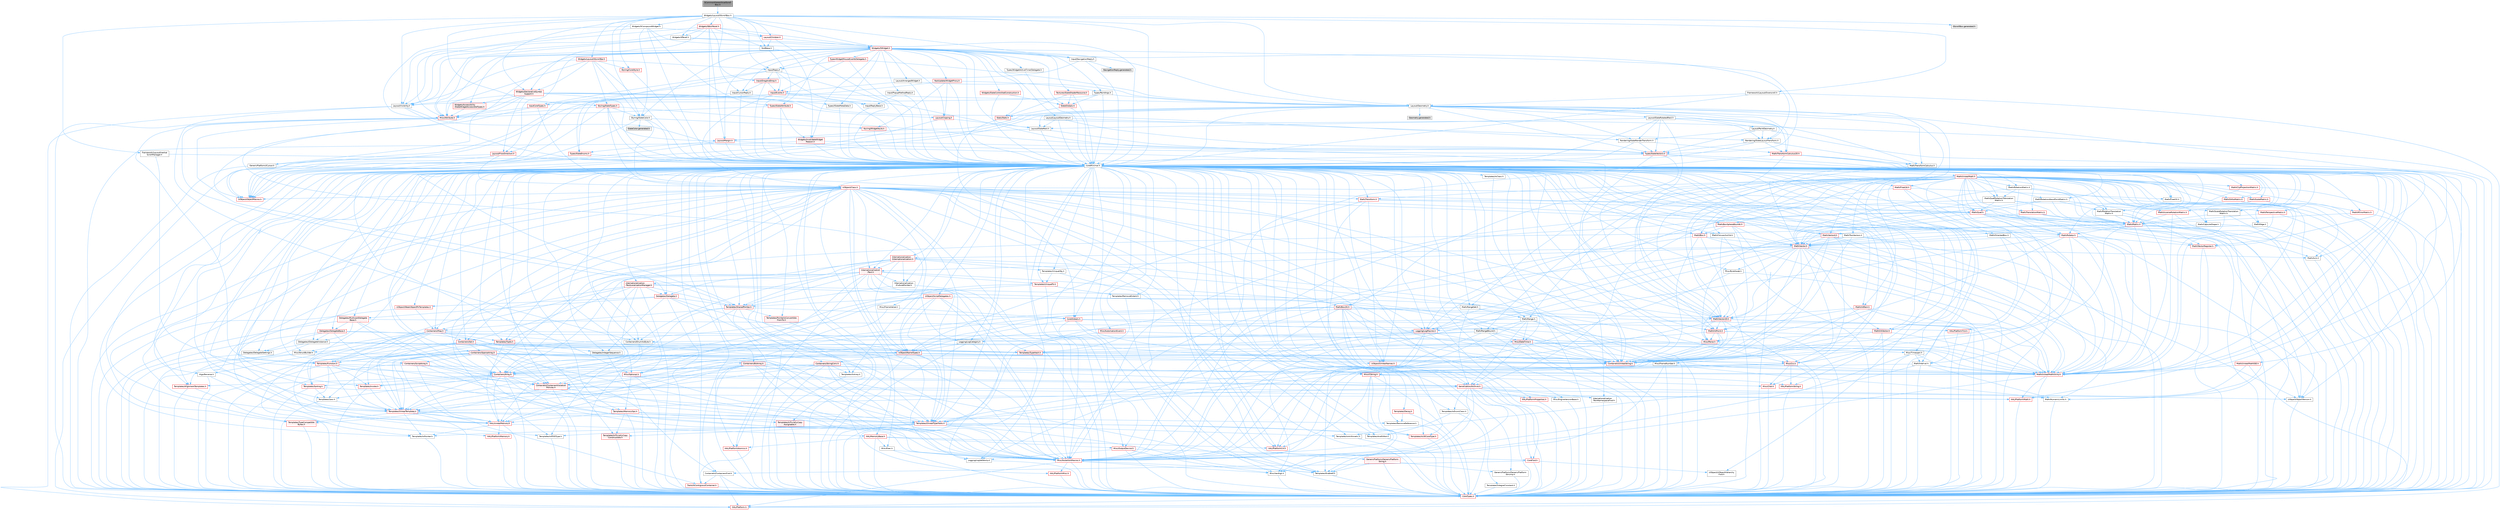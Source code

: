 digraph "SCommonHierarchicalScrollBox.h"
{
 // INTERACTIVE_SVG=YES
 // LATEX_PDF_SIZE
  bgcolor="transparent";
  edge [fontname=Helvetica,fontsize=10,labelfontname=Helvetica,labelfontsize=10];
  node [fontname=Helvetica,fontsize=10,shape=box,height=0.2,width=0.4];
  Node1 [id="Node000001",label="SCommonHierarchicalScroll\lBox.h",height=0.2,width=0.4,color="gray40", fillcolor="grey60", style="filled", fontcolor="black",tooltip=" "];
  Node1 -> Node2 [id="edge1_Node000001_Node000002",color="steelblue1",style="solid",tooltip=" "];
  Node2 [id="Node000002",label="Widgets/Layout/SScrollBox.h",height=0.2,width=0.4,color="grey40", fillcolor="white", style="filled",URL="$d3/da2/SScrollBox_8h.html",tooltip=" "];
  Node2 -> Node3 [id="edge2_Node000002_Node000003",color="steelblue1",style="solid",tooltip=" "];
  Node3 [id="Node000003",label="CoreMinimal.h",height=0.2,width=0.4,color="grey40", fillcolor="white", style="filled",URL="$d7/d67/CoreMinimal_8h.html",tooltip=" "];
  Node3 -> Node4 [id="edge3_Node000003_Node000004",color="steelblue1",style="solid",tooltip=" "];
  Node4 [id="Node000004",label="CoreTypes.h",height=0.2,width=0.4,color="red", fillcolor="#FFF0F0", style="filled",URL="$dc/dec/CoreTypes_8h.html",tooltip=" "];
  Node4 -> Node5 [id="edge4_Node000004_Node000005",color="steelblue1",style="solid",tooltip=" "];
  Node5 [id="Node000005",label="HAL/Platform.h",height=0.2,width=0.4,color="red", fillcolor="#FFF0F0", style="filled",URL="$d9/dd0/Platform_8h.html",tooltip=" "];
  Node3 -> Node18 [id="edge5_Node000003_Node000018",color="steelblue1",style="solid",tooltip=" "];
  Node18 [id="Node000018",label="CoreFwd.h",height=0.2,width=0.4,color="red", fillcolor="#FFF0F0", style="filled",URL="$d1/d1e/CoreFwd_8h.html",tooltip=" "];
  Node18 -> Node4 [id="edge6_Node000018_Node000004",color="steelblue1",style="solid",tooltip=" "];
  Node18 -> Node19 [id="edge7_Node000018_Node000019",color="steelblue1",style="solid",tooltip=" "];
  Node19 [id="Node000019",label="Containers/ContainersFwd.h",height=0.2,width=0.4,color="grey40", fillcolor="white", style="filled",URL="$d4/d0a/ContainersFwd_8h.html",tooltip=" "];
  Node19 -> Node5 [id="edge8_Node000019_Node000005",color="steelblue1",style="solid",tooltip=" "];
  Node19 -> Node4 [id="edge9_Node000019_Node000004",color="steelblue1",style="solid",tooltip=" "];
  Node19 -> Node20 [id="edge10_Node000019_Node000020",color="steelblue1",style="solid",tooltip=" "];
  Node20 [id="Node000020",label="Traits/IsContiguousContainer.h",height=0.2,width=0.4,color="red", fillcolor="#FFF0F0", style="filled",URL="$d5/d3c/IsContiguousContainer_8h.html",tooltip=" "];
  Node20 -> Node4 [id="edge11_Node000020_Node000004",color="steelblue1",style="solid",tooltip=" "];
  Node18 -> Node24 [id="edge12_Node000018_Node000024",color="steelblue1",style="solid",tooltip=" "];
  Node24 [id="Node000024",label="UObject/UObjectHierarchy\lFwd.h",height=0.2,width=0.4,color="grey40", fillcolor="white", style="filled",URL="$d3/d13/UObjectHierarchyFwd_8h.html",tooltip=" "];
  Node3 -> Node24 [id="edge13_Node000003_Node000024",color="steelblue1",style="solid",tooltip=" "];
  Node3 -> Node19 [id="edge14_Node000003_Node000019",color="steelblue1",style="solid",tooltip=" "];
  Node3 -> Node25 [id="edge15_Node000003_Node000025",color="steelblue1",style="solid",tooltip=" "];
  Node25 [id="Node000025",label="Misc/VarArgs.h",height=0.2,width=0.4,color="grey40", fillcolor="white", style="filled",URL="$d5/d6f/VarArgs_8h.html",tooltip=" "];
  Node25 -> Node4 [id="edge16_Node000025_Node000004",color="steelblue1",style="solid",tooltip=" "];
  Node3 -> Node26 [id="edge17_Node000003_Node000026",color="steelblue1",style="solid",tooltip=" "];
  Node26 [id="Node000026",label="Logging/LogVerbosity.h",height=0.2,width=0.4,color="grey40", fillcolor="white", style="filled",URL="$d2/d8f/LogVerbosity_8h.html",tooltip=" "];
  Node26 -> Node4 [id="edge18_Node000026_Node000004",color="steelblue1",style="solid",tooltip=" "];
  Node3 -> Node27 [id="edge19_Node000003_Node000027",color="steelblue1",style="solid",tooltip=" "];
  Node27 [id="Node000027",label="Misc/OutputDevice.h",height=0.2,width=0.4,color="red", fillcolor="#FFF0F0", style="filled",URL="$d7/d32/OutputDevice_8h.html",tooltip=" "];
  Node27 -> Node18 [id="edge20_Node000027_Node000018",color="steelblue1",style="solid",tooltip=" "];
  Node27 -> Node4 [id="edge21_Node000027_Node000004",color="steelblue1",style="solid",tooltip=" "];
  Node27 -> Node26 [id="edge22_Node000027_Node000026",color="steelblue1",style="solid",tooltip=" "];
  Node27 -> Node25 [id="edge23_Node000027_Node000025",color="steelblue1",style="solid",tooltip=" "];
  Node3 -> Node33 [id="edge24_Node000003_Node000033",color="steelblue1",style="solid",tooltip=" "];
  Node33 [id="Node000033",label="HAL/PlatformCrt.h",height=0.2,width=0.4,color="red", fillcolor="#FFF0F0", style="filled",URL="$d8/d75/PlatformCrt_8h.html",tooltip=" "];
  Node3 -> Node43 [id="edge25_Node000003_Node000043",color="steelblue1",style="solid",tooltip=" "];
  Node43 [id="Node000043",label="HAL/PlatformMisc.h",height=0.2,width=0.4,color="red", fillcolor="#FFF0F0", style="filled",URL="$d0/df5/PlatformMisc_8h.html",tooltip=" "];
  Node43 -> Node4 [id="edge26_Node000043_Node000004",color="steelblue1",style="solid",tooltip=" "];
  Node3 -> Node62 [id="edge27_Node000003_Node000062",color="steelblue1",style="solid",tooltip=" "];
  Node62 [id="Node000062",label="Misc/AssertionMacros.h",height=0.2,width=0.4,color="red", fillcolor="#FFF0F0", style="filled",URL="$d0/dfa/AssertionMacros_8h.html",tooltip=" "];
  Node62 -> Node4 [id="edge28_Node000062_Node000004",color="steelblue1",style="solid",tooltip=" "];
  Node62 -> Node5 [id="edge29_Node000062_Node000005",color="steelblue1",style="solid",tooltip=" "];
  Node62 -> Node43 [id="edge30_Node000062_Node000043",color="steelblue1",style="solid",tooltip=" "];
  Node62 -> Node63 [id="edge31_Node000062_Node000063",color="steelblue1",style="solid",tooltip=" "];
  Node63 [id="Node000063",label="Templates/EnableIf.h",height=0.2,width=0.4,color="grey40", fillcolor="white", style="filled",URL="$d7/d60/EnableIf_8h.html",tooltip=" "];
  Node63 -> Node4 [id="edge32_Node000063_Node000004",color="steelblue1",style="solid",tooltip=" "];
  Node62 -> Node25 [id="edge33_Node000062_Node000025",color="steelblue1",style="solid",tooltip=" "];
  Node3 -> Node71 [id="edge34_Node000003_Node000071",color="steelblue1",style="solid",tooltip=" "];
  Node71 [id="Node000071",label="Templates/IsPointer.h",height=0.2,width=0.4,color="grey40", fillcolor="white", style="filled",URL="$d7/d05/IsPointer_8h.html",tooltip=" "];
  Node71 -> Node4 [id="edge35_Node000071_Node000004",color="steelblue1",style="solid",tooltip=" "];
  Node3 -> Node72 [id="edge36_Node000003_Node000072",color="steelblue1",style="solid",tooltip=" "];
  Node72 [id="Node000072",label="HAL/PlatformMemory.h",height=0.2,width=0.4,color="red", fillcolor="#FFF0F0", style="filled",URL="$de/d68/PlatformMemory_8h.html",tooltip=" "];
  Node72 -> Node4 [id="edge37_Node000072_Node000004",color="steelblue1",style="solid",tooltip=" "];
  Node3 -> Node55 [id="edge38_Node000003_Node000055",color="steelblue1",style="solid",tooltip=" "];
  Node55 [id="Node000055",label="HAL/PlatformAtomics.h",height=0.2,width=0.4,color="red", fillcolor="#FFF0F0", style="filled",URL="$d3/d36/PlatformAtomics_8h.html",tooltip=" "];
  Node55 -> Node4 [id="edge39_Node000055_Node000004",color="steelblue1",style="solid",tooltip=" "];
  Node3 -> Node77 [id="edge40_Node000003_Node000077",color="steelblue1",style="solid",tooltip=" "];
  Node77 [id="Node000077",label="Misc/Exec.h",height=0.2,width=0.4,color="grey40", fillcolor="white", style="filled",URL="$de/ddb/Exec_8h.html",tooltip=" "];
  Node77 -> Node4 [id="edge41_Node000077_Node000004",color="steelblue1",style="solid",tooltip=" "];
  Node77 -> Node62 [id="edge42_Node000077_Node000062",color="steelblue1",style="solid",tooltip=" "];
  Node3 -> Node78 [id="edge43_Node000003_Node000078",color="steelblue1",style="solid",tooltip=" "];
  Node78 [id="Node000078",label="HAL/MemoryBase.h",height=0.2,width=0.4,color="red", fillcolor="#FFF0F0", style="filled",URL="$d6/d9f/MemoryBase_8h.html",tooltip=" "];
  Node78 -> Node4 [id="edge44_Node000078_Node000004",color="steelblue1",style="solid",tooltip=" "];
  Node78 -> Node55 [id="edge45_Node000078_Node000055",color="steelblue1",style="solid",tooltip=" "];
  Node78 -> Node33 [id="edge46_Node000078_Node000033",color="steelblue1",style="solid",tooltip=" "];
  Node78 -> Node77 [id="edge47_Node000078_Node000077",color="steelblue1",style="solid",tooltip=" "];
  Node78 -> Node27 [id="edge48_Node000078_Node000027",color="steelblue1",style="solid",tooltip=" "];
  Node3 -> Node88 [id="edge49_Node000003_Node000088",color="steelblue1",style="solid",tooltip=" "];
  Node88 [id="Node000088",label="HAL/UnrealMemory.h",height=0.2,width=0.4,color="red", fillcolor="#FFF0F0", style="filled",URL="$d9/d96/UnrealMemory_8h.html",tooltip=" "];
  Node88 -> Node4 [id="edge50_Node000088_Node000004",color="steelblue1",style="solid",tooltip=" "];
  Node88 -> Node78 [id="edge51_Node000088_Node000078",color="steelblue1",style="solid",tooltip=" "];
  Node88 -> Node72 [id="edge52_Node000088_Node000072",color="steelblue1",style="solid",tooltip=" "];
  Node88 -> Node71 [id="edge53_Node000088_Node000071",color="steelblue1",style="solid",tooltip=" "];
  Node3 -> Node90 [id="edge54_Node000003_Node000090",color="steelblue1",style="solid",tooltip=" "];
  Node90 [id="Node000090",label="Templates/IsArithmetic.h",height=0.2,width=0.4,color="grey40", fillcolor="white", style="filled",URL="$d2/d5d/IsArithmetic_8h.html",tooltip=" "];
  Node90 -> Node4 [id="edge55_Node000090_Node000004",color="steelblue1",style="solid",tooltip=" "];
  Node3 -> Node84 [id="edge56_Node000003_Node000084",color="steelblue1",style="solid",tooltip=" "];
  Node84 [id="Node000084",label="Templates/AndOrNot.h",height=0.2,width=0.4,color="grey40", fillcolor="white", style="filled",URL="$db/d0a/AndOrNot_8h.html",tooltip=" "];
  Node84 -> Node4 [id="edge57_Node000084_Node000004",color="steelblue1",style="solid",tooltip=" "];
  Node3 -> Node91 [id="edge58_Node000003_Node000091",color="steelblue1",style="solid",tooltip=" "];
  Node91 [id="Node000091",label="Templates/IsPODType.h",height=0.2,width=0.4,color="grey40", fillcolor="white", style="filled",URL="$d7/db1/IsPODType_8h.html",tooltip=" "];
  Node91 -> Node4 [id="edge59_Node000091_Node000004",color="steelblue1",style="solid",tooltip=" "];
  Node3 -> Node92 [id="edge60_Node000003_Node000092",color="steelblue1",style="solid",tooltip=" "];
  Node92 [id="Node000092",label="Templates/IsUECoreType.h",height=0.2,width=0.4,color="red", fillcolor="#FFF0F0", style="filled",URL="$d1/db8/IsUECoreType_8h.html",tooltip=" "];
  Node92 -> Node4 [id="edge61_Node000092_Node000004",color="steelblue1",style="solid",tooltip=" "];
  Node3 -> Node85 [id="edge62_Node000003_Node000085",color="steelblue1",style="solid",tooltip=" "];
  Node85 [id="Node000085",label="Templates/IsTriviallyCopy\lConstructible.h",height=0.2,width=0.4,color="red", fillcolor="#FFF0F0", style="filled",URL="$d3/d78/IsTriviallyCopyConstructible_8h.html",tooltip=" "];
  Node85 -> Node4 [id="edge63_Node000085_Node000004",color="steelblue1",style="solid",tooltip=" "];
  Node3 -> Node93 [id="edge64_Node000003_Node000093",color="steelblue1",style="solid",tooltip=" "];
  Node93 [id="Node000093",label="Templates/UnrealTypeTraits.h",height=0.2,width=0.4,color="red", fillcolor="#FFF0F0", style="filled",URL="$d2/d2d/UnrealTypeTraits_8h.html",tooltip=" "];
  Node93 -> Node4 [id="edge65_Node000093_Node000004",color="steelblue1",style="solid",tooltip=" "];
  Node93 -> Node71 [id="edge66_Node000093_Node000071",color="steelblue1",style="solid",tooltip=" "];
  Node93 -> Node62 [id="edge67_Node000093_Node000062",color="steelblue1",style="solid",tooltip=" "];
  Node93 -> Node84 [id="edge68_Node000093_Node000084",color="steelblue1",style="solid",tooltip=" "];
  Node93 -> Node63 [id="edge69_Node000093_Node000063",color="steelblue1",style="solid",tooltip=" "];
  Node93 -> Node90 [id="edge70_Node000093_Node000090",color="steelblue1",style="solid",tooltip=" "];
  Node93 -> Node91 [id="edge71_Node000093_Node000091",color="steelblue1",style="solid",tooltip=" "];
  Node93 -> Node92 [id="edge72_Node000093_Node000092",color="steelblue1",style="solid",tooltip=" "];
  Node93 -> Node85 [id="edge73_Node000093_Node000085",color="steelblue1",style="solid",tooltip=" "];
  Node3 -> Node63 [id="edge74_Node000003_Node000063",color="steelblue1",style="solid",tooltip=" "];
  Node3 -> Node95 [id="edge75_Node000003_Node000095",color="steelblue1",style="solid",tooltip=" "];
  Node95 [id="Node000095",label="Templates/RemoveReference.h",height=0.2,width=0.4,color="grey40", fillcolor="white", style="filled",URL="$da/dbe/RemoveReference_8h.html",tooltip=" "];
  Node95 -> Node4 [id="edge76_Node000095_Node000004",color="steelblue1",style="solid",tooltip=" "];
  Node3 -> Node96 [id="edge77_Node000003_Node000096",color="steelblue1",style="solid",tooltip=" "];
  Node96 [id="Node000096",label="Templates/IntegralConstant.h",height=0.2,width=0.4,color="grey40", fillcolor="white", style="filled",URL="$db/d1b/IntegralConstant_8h.html",tooltip=" "];
  Node96 -> Node4 [id="edge78_Node000096_Node000004",color="steelblue1",style="solid",tooltip=" "];
  Node3 -> Node97 [id="edge79_Node000003_Node000097",color="steelblue1",style="solid",tooltip=" "];
  Node97 [id="Node000097",label="Templates/IsClass.h",height=0.2,width=0.4,color="grey40", fillcolor="white", style="filled",URL="$db/dcb/IsClass_8h.html",tooltip=" "];
  Node97 -> Node4 [id="edge80_Node000097_Node000004",color="steelblue1",style="solid",tooltip=" "];
  Node3 -> Node98 [id="edge81_Node000003_Node000098",color="steelblue1",style="solid",tooltip=" "];
  Node98 [id="Node000098",label="Templates/TypeCompatible\lBytes.h",height=0.2,width=0.4,color="red", fillcolor="#FFF0F0", style="filled",URL="$df/d0a/TypeCompatibleBytes_8h.html",tooltip=" "];
  Node98 -> Node4 [id="edge82_Node000098_Node000004",color="steelblue1",style="solid",tooltip=" "];
  Node3 -> Node20 [id="edge83_Node000003_Node000020",color="steelblue1",style="solid",tooltip=" "];
  Node3 -> Node99 [id="edge84_Node000003_Node000099",color="steelblue1",style="solid",tooltip=" "];
  Node99 [id="Node000099",label="Templates/UnrealTemplate.h",height=0.2,width=0.4,color="red", fillcolor="#FFF0F0", style="filled",URL="$d4/d24/UnrealTemplate_8h.html",tooltip=" "];
  Node99 -> Node4 [id="edge85_Node000099_Node000004",color="steelblue1",style="solid",tooltip=" "];
  Node99 -> Node71 [id="edge86_Node000099_Node000071",color="steelblue1",style="solid",tooltip=" "];
  Node99 -> Node88 [id="edge87_Node000099_Node000088",color="steelblue1",style="solid",tooltip=" "];
  Node99 -> Node93 [id="edge88_Node000099_Node000093",color="steelblue1",style="solid",tooltip=" "];
  Node99 -> Node95 [id="edge89_Node000099_Node000095",color="steelblue1",style="solid",tooltip=" "];
  Node99 -> Node98 [id="edge90_Node000099_Node000098",color="steelblue1",style="solid",tooltip=" "];
  Node99 -> Node20 [id="edge91_Node000099_Node000020",color="steelblue1",style="solid",tooltip=" "];
  Node3 -> Node48 [id="edge92_Node000003_Node000048",color="steelblue1",style="solid",tooltip=" "];
  Node48 [id="Node000048",label="Math/NumericLimits.h",height=0.2,width=0.4,color="grey40", fillcolor="white", style="filled",URL="$df/d1b/NumericLimits_8h.html",tooltip=" "];
  Node48 -> Node4 [id="edge93_Node000048_Node000004",color="steelblue1",style="solid",tooltip=" "];
  Node3 -> Node103 [id="edge94_Node000003_Node000103",color="steelblue1",style="solid",tooltip=" "];
  Node103 [id="Node000103",label="HAL/PlatformMath.h",height=0.2,width=0.4,color="red", fillcolor="#FFF0F0", style="filled",URL="$dc/d53/PlatformMath_8h.html",tooltip=" "];
  Node103 -> Node4 [id="edge95_Node000103_Node000004",color="steelblue1",style="solid",tooltip=" "];
  Node3 -> Node86 [id="edge96_Node000003_Node000086",color="steelblue1",style="solid",tooltip=" "];
  Node86 [id="Node000086",label="Templates/IsTriviallyCopy\lAssignable.h",height=0.2,width=0.4,color="red", fillcolor="#FFF0F0", style="filled",URL="$d2/df2/IsTriviallyCopyAssignable_8h.html",tooltip=" "];
  Node86 -> Node4 [id="edge97_Node000086_Node000004",color="steelblue1",style="solid",tooltip=" "];
  Node3 -> Node111 [id="edge98_Node000003_Node000111",color="steelblue1",style="solid",tooltip=" "];
  Node111 [id="Node000111",label="Templates/MemoryOps.h",height=0.2,width=0.4,color="red", fillcolor="#FFF0F0", style="filled",URL="$db/dea/MemoryOps_8h.html",tooltip=" "];
  Node111 -> Node4 [id="edge99_Node000111_Node000004",color="steelblue1",style="solid",tooltip=" "];
  Node111 -> Node88 [id="edge100_Node000111_Node000088",color="steelblue1",style="solid",tooltip=" "];
  Node111 -> Node86 [id="edge101_Node000111_Node000086",color="steelblue1",style="solid",tooltip=" "];
  Node111 -> Node85 [id="edge102_Node000111_Node000085",color="steelblue1",style="solid",tooltip=" "];
  Node111 -> Node93 [id="edge103_Node000111_Node000093",color="steelblue1",style="solid",tooltip=" "];
  Node3 -> Node112 [id="edge104_Node000003_Node000112",color="steelblue1",style="solid",tooltip=" "];
  Node112 [id="Node000112",label="Containers/ContainerAllocation\lPolicies.h",height=0.2,width=0.4,color="red", fillcolor="#FFF0F0", style="filled",URL="$d7/dff/ContainerAllocationPolicies_8h.html",tooltip=" "];
  Node112 -> Node4 [id="edge105_Node000112_Node000004",color="steelblue1",style="solid",tooltip=" "];
  Node112 -> Node112 [id="edge106_Node000112_Node000112",color="steelblue1",style="solid",tooltip=" "];
  Node112 -> Node103 [id="edge107_Node000112_Node000103",color="steelblue1",style="solid",tooltip=" "];
  Node112 -> Node88 [id="edge108_Node000112_Node000088",color="steelblue1",style="solid",tooltip=" "];
  Node112 -> Node48 [id="edge109_Node000112_Node000048",color="steelblue1",style="solid",tooltip=" "];
  Node112 -> Node62 [id="edge110_Node000112_Node000062",color="steelblue1",style="solid",tooltip=" "];
  Node112 -> Node111 [id="edge111_Node000112_Node000111",color="steelblue1",style="solid",tooltip=" "];
  Node112 -> Node98 [id="edge112_Node000112_Node000098",color="steelblue1",style="solid",tooltip=" "];
  Node3 -> Node115 [id="edge113_Node000003_Node000115",color="steelblue1",style="solid",tooltip=" "];
  Node115 [id="Node000115",label="Templates/IsEnumClass.h",height=0.2,width=0.4,color="grey40", fillcolor="white", style="filled",URL="$d7/d15/IsEnumClass_8h.html",tooltip=" "];
  Node115 -> Node4 [id="edge114_Node000115_Node000004",color="steelblue1",style="solid",tooltip=" "];
  Node115 -> Node84 [id="edge115_Node000115_Node000084",color="steelblue1",style="solid",tooltip=" "];
  Node3 -> Node116 [id="edge116_Node000003_Node000116",color="steelblue1",style="solid",tooltip=" "];
  Node116 [id="Node000116",label="HAL/PlatformProperties.h",height=0.2,width=0.4,color="red", fillcolor="#FFF0F0", style="filled",URL="$d9/db0/PlatformProperties_8h.html",tooltip=" "];
  Node116 -> Node4 [id="edge117_Node000116_Node000004",color="steelblue1",style="solid",tooltip=" "];
  Node3 -> Node119 [id="edge118_Node000003_Node000119",color="steelblue1",style="solid",tooltip=" "];
  Node119 [id="Node000119",label="Misc/EngineVersionBase.h",height=0.2,width=0.4,color="grey40", fillcolor="white", style="filled",URL="$d5/d2b/EngineVersionBase_8h.html",tooltip=" "];
  Node119 -> Node4 [id="edge119_Node000119_Node000004",color="steelblue1",style="solid",tooltip=" "];
  Node3 -> Node120 [id="edge120_Node000003_Node000120",color="steelblue1",style="solid",tooltip=" "];
  Node120 [id="Node000120",label="Internationalization\l/TextNamespaceFwd.h",height=0.2,width=0.4,color="grey40", fillcolor="white", style="filled",URL="$d8/d97/TextNamespaceFwd_8h.html",tooltip=" "];
  Node120 -> Node4 [id="edge121_Node000120_Node000004",color="steelblue1",style="solid",tooltip=" "];
  Node3 -> Node121 [id="edge122_Node000003_Node000121",color="steelblue1",style="solid",tooltip=" "];
  Node121 [id="Node000121",label="Serialization/Archive.h",height=0.2,width=0.4,color="red", fillcolor="#FFF0F0", style="filled",URL="$d7/d3b/Archive_8h.html",tooltip=" "];
  Node121 -> Node18 [id="edge123_Node000121_Node000018",color="steelblue1",style="solid",tooltip=" "];
  Node121 -> Node4 [id="edge124_Node000121_Node000004",color="steelblue1",style="solid",tooltip=" "];
  Node121 -> Node116 [id="edge125_Node000121_Node000116",color="steelblue1",style="solid",tooltip=" "];
  Node121 -> Node120 [id="edge126_Node000121_Node000120",color="steelblue1",style="solid",tooltip=" "];
  Node121 -> Node62 [id="edge127_Node000121_Node000062",color="steelblue1",style="solid",tooltip=" "];
  Node121 -> Node119 [id="edge128_Node000121_Node000119",color="steelblue1",style="solid",tooltip=" "];
  Node121 -> Node25 [id="edge129_Node000121_Node000025",color="steelblue1",style="solid",tooltip=" "];
  Node121 -> Node63 [id="edge130_Node000121_Node000063",color="steelblue1",style="solid",tooltip=" "];
  Node121 -> Node115 [id="edge131_Node000121_Node000115",color="steelblue1",style="solid",tooltip=" "];
  Node121 -> Node99 [id="edge132_Node000121_Node000099",color="steelblue1",style="solid",tooltip=" "];
  Node121 -> Node124 [id="edge133_Node000121_Node000124",color="steelblue1",style="solid",tooltip=" "];
  Node124 [id="Node000124",label="UObject/ObjectVersion.h",height=0.2,width=0.4,color="grey40", fillcolor="white", style="filled",URL="$da/d63/ObjectVersion_8h.html",tooltip=" "];
  Node124 -> Node4 [id="edge134_Node000124_Node000004",color="steelblue1",style="solid",tooltip=" "];
  Node3 -> Node125 [id="edge135_Node000003_Node000125",color="steelblue1",style="solid",tooltip=" "];
  Node125 [id="Node000125",label="Templates/Less.h",height=0.2,width=0.4,color="grey40", fillcolor="white", style="filled",URL="$de/dc8/Less_8h.html",tooltip=" "];
  Node125 -> Node4 [id="edge136_Node000125_Node000004",color="steelblue1",style="solid",tooltip=" "];
  Node125 -> Node99 [id="edge137_Node000125_Node000099",color="steelblue1",style="solid",tooltip=" "];
  Node3 -> Node126 [id="edge138_Node000003_Node000126",color="steelblue1",style="solid",tooltip=" "];
  Node126 [id="Node000126",label="Templates/Sorting.h",height=0.2,width=0.4,color="red", fillcolor="#FFF0F0", style="filled",URL="$d3/d9e/Sorting_8h.html",tooltip=" "];
  Node126 -> Node4 [id="edge139_Node000126_Node000004",color="steelblue1",style="solid",tooltip=" "];
  Node126 -> Node103 [id="edge140_Node000126_Node000103",color="steelblue1",style="solid",tooltip=" "];
  Node126 -> Node125 [id="edge141_Node000126_Node000125",color="steelblue1",style="solid",tooltip=" "];
  Node3 -> Node137 [id="edge142_Node000003_Node000137",color="steelblue1",style="solid",tooltip=" "];
  Node137 [id="Node000137",label="Misc/Char.h",height=0.2,width=0.4,color="red", fillcolor="#FFF0F0", style="filled",URL="$d0/d58/Char_8h.html",tooltip=" "];
  Node137 -> Node4 [id="edge143_Node000137_Node000004",color="steelblue1",style="solid",tooltip=" "];
  Node3 -> Node140 [id="edge144_Node000003_Node000140",color="steelblue1",style="solid",tooltip=" "];
  Node140 [id="Node000140",label="GenericPlatform/GenericPlatform\lStricmp.h",height=0.2,width=0.4,color="grey40", fillcolor="white", style="filled",URL="$d2/d86/GenericPlatformStricmp_8h.html",tooltip=" "];
  Node140 -> Node4 [id="edge145_Node000140_Node000004",color="steelblue1",style="solid",tooltip=" "];
  Node3 -> Node141 [id="edge146_Node000003_Node000141",color="steelblue1",style="solid",tooltip=" "];
  Node141 [id="Node000141",label="GenericPlatform/GenericPlatform\lString.h",height=0.2,width=0.4,color="red", fillcolor="#FFF0F0", style="filled",URL="$dd/d20/GenericPlatformString_8h.html",tooltip=" "];
  Node141 -> Node4 [id="edge147_Node000141_Node000004",color="steelblue1",style="solid",tooltip=" "];
  Node141 -> Node140 [id="edge148_Node000141_Node000140",color="steelblue1",style="solid",tooltip=" "];
  Node141 -> Node63 [id="edge149_Node000141_Node000063",color="steelblue1",style="solid",tooltip=" "];
  Node3 -> Node74 [id="edge150_Node000003_Node000074",color="steelblue1",style="solid",tooltip=" "];
  Node74 [id="Node000074",label="HAL/PlatformString.h",height=0.2,width=0.4,color="red", fillcolor="#FFF0F0", style="filled",URL="$db/db5/PlatformString_8h.html",tooltip=" "];
  Node74 -> Node4 [id="edge151_Node000074_Node000004",color="steelblue1",style="solid",tooltip=" "];
  Node3 -> Node144 [id="edge152_Node000003_Node000144",color="steelblue1",style="solid",tooltip=" "];
  Node144 [id="Node000144",label="Misc/CString.h",height=0.2,width=0.4,color="red", fillcolor="#FFF0F0", style="filled",URL="$d2/d49/CString_8h.html",tooltip=" "];
  Node144 -> Node4 [id="edge153_Node000144_Node000004",color="steelblue1",style="solid",tooltip=" "];
  Node144 -> Node33 [id="edge154_Node000144_Node000033",color="steelblue1",style="solid",tooltip=" "];
  Node144 -> Node74 [id="edge155_Node000144_Node000074",color="steelblue1",style="solid",tooltip=" "];
  Node144 -> Node62 [id="edge156_Node000144_Node000062",color="steelblue1",style="solid",tooltip=" "];
  Node144 -> Node137 [id="edge157_Node000144_Node000137",color="steelblue1",style="solid",tooltip=" "];
  Node144 -> Node25 [id="edge158_Node000144_Node000025",color="steelblue1",style="solid",tooltip=" "];
  Node3 -> Node145 [id="edge159_Node000003_Node000145",color="steelblue1",style="solid",tooltip=" "];
  Node145 [id="Node000145",label="Misc/Crc.h",height=0.2,width=0.4,color="red", fillcolor="#FFF0F0", style="filled",URL="$d4/dd2/Crc_8h.html",tooltip=" "];
  Node145 -> Node4 [id="edge160_Node000145_Node000004",color="steelblue1",style="solid",tooltip=" "];
  Node145 -> Node74 [id="edge161_Node000145_Node000074",color="steelblue1",style="solid",tooltip=" "];
  Node145 -> Node62 [id="edge162_Node000145_Node000062",color="steelblue1",style="solid",tooltip=" "];
  Node145 -> Node144 [id="edge163_Node000145_Node000144",color="steelblue1",style="solid",tooltip=" "];
  Node145 -> Node137 [id="edge164_Node000145_Node000137",color="steelblue1",style="solid",tooltip=" "];
  Node145 -> Node93 [id="edge165_Node000145_Node000093",color="steelblue1",style="solid",tooltip=" "];
  Node3 -> Node136 [id="edge166_Node000003_Node000136",color="steelblue1",style="solid",tooltip=" "];
  Node136 [id="Node000136",label="Math/UnrealMathUtility.h",height=0.2,width=0.4,color="red", fillcolor="#FFF0F0", style="filled",URL="$db/db8/UnrealMathUtility_8h.html",tooltip=" "];
  Node136 -> Node4 [id="edge167_Node000136_Node000004",color="steelblue1",style="solid",tooltip=" "];
  Node136 -> Node62 [id="edge168_Node000136_Node000062",color="steelblue1",style="solid",tooltip=" "];
  Node136 -> Node103 [id="edge169_Node000136_Node000103",color="steelblue1",style="solid",tooltip=" "];
  Node3 -> Node146 [id="edge170_Node000003_Node000146",color="steelblue1",style="solid",tooltip=" "];
  Node146 [id="Node000146",label="Containers/UnrealString.h",height=0.2,width=0.4,color="red", fillcolor="#FFF0F0", style="filled",URL="$d5/dba/UnrealString_8h.html",tooltip=" "];
  Node3 -> Node150 [id="edge171_Node000003_Node000150",color="steelblue1",style="solid",tooltip=" "];
  Node150 [id="Node000150",label="Containers/Array.h",height=0.2,width=0.4,color="red", fillcolor="#FFF0F0", style="filled",URL="$df/dd0/Array_8h.html",tooltip=" "];
  Node150 -> Node4 [id="edge172_Node000150_Node000004",color="steelblue1",style="solid",tooltip=" "];
  Node150 -> Node62 [id="edge173_Node000150_Node000062",color="steelblue1",style="solid",tooltip=" "];
  Node150 -> Node88 [id="edge174_Node000150_Node000088",color="steelblue1",style="solid",tooltip=" "];
  Node150 -> Node93 [id="edge175_Node000150_Node000093",color="steelblue1",style="solid",tooltip=" "];
  Node150 -> Node99 [id="edge176_Node000150_Node000099",color="steelblue1",style="solid",tooltip=" "];
  Node150 -> Node112 [id="edge177_Node000150_Node000112",color="steelblue1",style="solid",tooltip=" "];
  Node150 -> Node121 [id="edge178_Node000150_Node000121",color="steelblue1",style="solid",tooltip=" "];
  Node150 -> Node129 [id="edge179_Node000150_Node000129",color="steelblue1",style="solid",tooltip=" "];
  Node129 [id="Node000129",label="Templates/Invoke.h",height=0.2,width=0.4,color="red", fillcolor="#FFF0F0", style="filled",URL="$d7/deb/Invoke_8h.html",tooltip=" "];
  Node129 -> Node4 [id="edge180_Node000129_Node000004",color="steelblue1",style="solid",tooltip=" "];
  Node129 -> Node99 [id="edge181_Node000129_Node000099",color="steelblue1",style="solid",tooltip=" "];
  Node150 -> Node125 [id="edge182_Node000150_Node000125",color="steelblue1",style="solid",tooltip=" "];
  Node150 -> Node126 [id="edge183_Node000150_Node000126",color="steelblue1",style="solid",tooltip=" "];
  Node150 -> Node173 [id="edge184_Node000150_Node000173",color="steelblue1",style="solid",tooltip=" "];
  Node173 [id="Node000173",label="Templates/AlignmentTemplates.h",height=0.2,width=0.4,color="red", fillcolor="#FFF0F0", style="filled",URL="$dd/d32/AlignmentTemplates_8h.html",tooltip=" "];
  Node173 -> Node4 [id="edge185_Node000173_Node000004",color="steelblue1",style="solid",tooltip=" "];
  Node173 -> Node71 [id="edge186_Node000173_Node000071",color="steelblue1",style="solid",tooltip=" "];
  Node3 -> Node174 [id="edge187_Node000003_Node000174",color="steelblue1",style="solid",tooltip=" "];
  Node174 [id="Node000174",label="Misc/FrameNumber.h",height=0.2,width=0.4,color="grey40", fillcolor="white", style="filled",URL="$dd/dbd/FrameNumber_8h.html",tooltip=" "];
  Node174 -> Node4 [id="edge188_Node000174_Node000004",color="steelblue1",style="solid",tooltip=" "];
  Node174 -> Node48 [id="edge189_Node000174_Node000048",color="steelblue1",style="solid",tooltip=" "];
  Node174 -> Node136 [id="edge190_Node000174_Node000136",color="steelblue1",style="solid",tooltip=" "];
  Node174 -> Node63 [id="edge191_Node000174_Node000063",color="steelblue1",style="solid",tooltip=" "];
  Node174 -> Node93 [id="edge192_Node000174_Node000093",color="steelblue1",style="solid",tooltip=" "];
  Node3 -> Node175 [id="edge193_Node000003_Node000175",color="steelblue1",style="solid",tooltip=" "];
  Node175 [id="Node000175",label="Misc/Timespan.h",height=0.2,width=0.4,color="grey40", fillcolor="white", style="filled",URL="$da/dd9/Timespan_8h.html",tooltip=" "];
  Node175 -> Node4 [id="edge194_Node000175_Node000004",color="steelblue1",style="solid",tooltip=" "];
  Node175 -> Node176 [id="edge195_Node000175_Node000176",color="steelblue1",style="solid",tooltip=" "];
  Node176 [id="Node000176",label="Math/Interval.h",height=0.2,width=0.4,color="grey40", fillcolor="white", style="filled",URL="$d1/d55/Interval_8h.html",tooltip=" "];
  Node176 -> Node4 [id="edge196_Node000176_Node000004",color="steelblue1",style="solid",tooltip=" "];
  Node176 -> Node90 [id="edge197_Node000176_Node000090",color="steelblue1",style="solid",tooltip=" "];
  Node176 -> Node93 [id="edge198_Node000176_Node000093",color="steelblue1",style="solid",tooltip=" "];
  Node176 -> Node48 [id="edge199_Node000176_Node000048",color="steelblue1",style="solid",tooltip=" "];
  Node176 -> Node136 [id="edge200_Node000176_Node000136",color="steelblue1",style="solid",tooltip=" "];
  Node175 -> Node136 [id="edge201_Node000175_Node000136",color="steelblue1",style="solid",tooltip=" "];
  Node175 -> Node62 [id="edge202_Node000175_Node000062",color="steelblue1",style="solid",tooltip=" "];
  Node3 -> Node177 [id="edge203_Node000003_Node000177",color="steelblue1",style="solid",tooltip=" "];
  Node177 [id="Node000177",label="Containers/StringConv.h",height=0.2,width=0.4,color="red", fillcolor="#FFF0F0", style="filled",URL="$d3/ddf/StringConv_8h.html",tooltip=" "];
  Node177 -> Node4 [id="edge204_Node000177_Node000004",color="steelblue1",style="solid",tooltip=" "];
  Node177 -> Node62 [id="edge205_Node000177_Node000062",color="steelblue1",style="solid",tooltip=" "];
  Node177 -> Node112 [id="edge206_Node000177_Node000112",color="steelblue1",style="solid",tooltip=" "];
  Node177 -> Node150 [id="edge207_Node000177_Node000150",color="steelblue1",style="solid",tooltip=" "];
  Node177 -> Node144 [id="edge208_Node000177_Node000144",color="steelblue1",style="solid",tooltip=" "];
  Node177 -> Node178 [id="edge209_Node000177_Node000178",color="steelblue1",style="solid",tooltip=" "];
  Node178 [id="Node000178",label="Templates/IsArray.h",height=0.2,width=0.4,color="grey40", fillcolor="white", style="filled",URL="$d8/d8d/IsArray_8h.html",tooltip=" "];
  Node178 -> Node4 [id="edge210_Node000178_Node000004",color="steelblue1",style="solid",tooltip=" "];
  Node177 -> Node99 [id="edge211_Node000177_Node000099",color="steelblue1",style="solid",tooltip=" "];
  Node177 -> Node93 [id="edge212_Node000177_Node000093",color="steelblue1",style="solid",tooltip=" "];
  Node177 -> Node20 [id="edge213_Node000177_Node000020",color="steelblue1",style="solid",tooltip=" "];
  Node3 -> Node179 [id="edge214_Node000003_Node000179",color="steelblue1",style="solid",tooltip=" "];
  Node179 [id="Node000179",label="UObject/UnrealNames.h",height=0.2,width=0.4,color="red", fillcolor="#FFF0F0", style="filled",URL="$d8/db1/UnrealNames_8h.html",tooltip=" "];
  Node179 -> Node4 [id="edge215_Node000179_Node000004",color="steelblue1",style="solid",tooltip=" "];
  Node3 -> Node181 [id="edge216_Node000003_Node000181",color="steelblue1",style="solid",tooltip=" "];
  Node181 [id="Node000181",label="UObject/NameTypes.h",height=0.2,width=0.4,color="red", fillcolor="#FFF0F0", style="filled",URL="$d6/d35/NameTypes_8h.html",tooltip=" "];
  Node181 -> Node4 [id="edge217_Node000181_Node000004",color="steelblue1",style="solid",tooltip=" "];
  Node181 -> Node62 [id="edge218_Node000181_Node000062",color="steelblue1",style="solid",tooltip=" "];
  Node181 -> Node88 [id="edge219_Node000181_Node000088",color="steelblue1",style="solid",tooltip=" "];
  Node181 -> Node93 [id="edge220_Node000181_Node000093",color="steelblue1",style="solid",tooltip=" "];
  Node181 -> Node99 [id="edge221_Node000181_Node000099",color="steelblue1",style="solid",tooltip=" "];
  Node181 -> Node146 [id="edge222_Node000181_Node000146",color="steelblue1",style="solid",tooltip=" "];
  Node181 -> Node177 [id="edge223_Node000181_Node000177",color="steelblue1",style="solid",tooltip=" "];
  Node181 -> Node179 [id="edge224_Node000181_Node000179",color="steelblue1",style="solid",tooltip=" "];
  Node3 -> Node189 [id="edge225_Node000003_Node000189",color="steelblue1",style="solid",tooltip=" "];
  Node189 [id="Node000189",label="Misc/Parse.h",height=0.2,width=0.4,color="red", fillcolor="#FFF0F0", style="filled",URL="$dc/d71/Parse_8h.html",tooltip=" "];
  Node189 -> Node146 [id="edge226_Node000189_Node000146",color="steelblue1",style="solid",tooltip=" "];
  Node189 -> Node4 [id="edge227_Node000189_Node000004",color="steelblue1",style="solid",tooltip=" "];
  Node189 -> Node33 [id="edge228_Node000189_Node000033",color="steelblue1",style="solid",tooltip=" "];
  Node189 -> Node190 [id="edge229_Node000189_Node000190",color="steelblue1",style="solid",tooltip=" "];
  Node190 [id="Node000190",label="Templates/Function.h",height=0.2,width=0.4,color="red", fillcolor="#FFF0F0", style="filled",URL="$df/df5/Function_8h.html",tooltip=" "];
  Node190 -> Node4 [id="edge230_Node000190_Node000004",color="steelblue1",style="solid",tooltip=" "];
  Node190 -> Node62 [id="edge231_Node000190_Node000062",color="steelblue1",style="solid",tooltip=" "];
  Node190 -> Node88 [id="edge232_Node000190_Node000088",color="steelblue1",style="solid",tooltip=" "];
  Node190 -> Node93 [id="edge233_Node000190_Node000093",color="steelblue1",style="solid",tooltip=" "];
  Node190 -> Node129 [id="edge234_Node000190_Node000129",color="steelblue1",style="solid",tooltip=" "];
  Node190 -> Node99 [id="edge235_Node000190_Node000099",color="steelblue1",style="solid",tooltip=" "];
  Node190 -> Node136 [id="edge236_Node000190_Node000136",color="steelblue1",style="solid",tooltip=" "];
  Node3 -> Node173 [id="edge237_Node000003_Node000173",color="steelblue1",style="solid",tooltip=" "];
  Node3 -> Node192 [id="edge238_Node000003_Node000192",color="steelblue1",style="solid",tooltip=" "];
  Node192 [id="Node000192",label="Misc/StructBuilder.h",height=0.2,width=0.4,color="grey40", fillcolor="white", style="filled",URL="$d9/db3/StructBuilder_8h.html",tooltip=" "];
  Node192 -> Node4 [id="edge239_Node000192_Node000004",color="steelblue1",style="solid",tooltip=" "];
  Node192 -> Node136 [id="edge240_Node000192_Node000136",color="steelblue1",style="solid",tooltip=" "];
  Node192 -> Node173 [id="edge241_Node000192_Node000173",color="steelblue1",style="solid",tooltip=" "];
  Node3 -> Node105 [id="edge242_Node000003_Node000105",color="steelblue1",style="solid",tooltip=" "];
  Node105 [id="Node000105",label="Templates/Decay.h",height=0.2,width=0.4,color="red", fillcolor="#FFF0F0", style="filled",URL="$dd/d0f/Decay_8h.html",tooltip=" "];
  Node105 -> Node4 [id="edge243_Node000105_Node000004",color="steelblue1",style="solid",tooltip=" "];
  Node105 -> Node95 [id="edge244_Node000105_Node000095",color="steelblue1",style="solid",tooltip=" "];
  Node3 -> Node193 [id="edge245_Node000003_Node000193",color="steelblue1",style="solid",tooltip=" "];
  Node193 [id="Node000193",label="Templates/PointerIsConvertible\lFromTo.h",height=0.2,width=0.4,color="red", fillcolor="#FFF0F0", style="filled",URL="$d6/d65/PointerIsConvertibleFromTo_8h.html",tooltip=" "];
  Node193 -> Node4 [id="edge246_Node000193_Node000004",color="steelblue1",style="solid",tooltip=" "];
  Node3 -> Node129 [id="edge247_Node000003_Node000129",color="steelblue1",style="solid",tooltip=" "];
  Node3 -> Node190 [id="edge248_Node000003_Node000190",color="steelblue1",style="solid",tooltip=" "];
  Node3 -> Node162 [id="edge249_Node000003_Node000162",color="steelblue1",style="solid",tooltip=" "];
  Node162 [id="Node000162",label="Templates/TypeHash.h",height=0.2,width=0.4,color="red", fillcolor="#FFF0F0", style="filled",URL="$d1/d62/TypeHash_8h.html",tooltip=" "];
  Node162 -> Node4 [id="edge250_Node000162_Node000004",color="steelblue1",style="solid",tooltip=" "];
  Node162 -> Node145 [id="edge251_Node000162_Node000145",color="steelblue1",style="solid",tooltip=" "];
  Node3 -> Node194 [id="edge252_Node000003_Node000194",color="steelblue1",style="solid",tooltip=" "];
  Node194 [id="Node000194",label="Containers/ScriptArray.h",height=0.2,width=0.4,color="red", fillcolor="#FFF0F0", style="filled",URL="$dc/daf/ScriptArray_8h.html",tooltip=" "];
  Node194 -> Node4 [id="edge253_Node000194_Node000004",color="steelblue1",style="solid",tooltip=" "];
  Node194 -> Node62 [id="edge254_Node000194_Node000062",color="steelblue1",style="solid",tooltip=" "];
  Node194 -> Node88 [id="edge255_Node000194_Node000088",color="steelblue1",style="solid",tooltip=" "];
  Node194 -> Node112 [id="edge256_Node000194_Node000112",color="steelblue1",style="solid",tooltip=" "];
  Node194 -> Node150 [id="edge257_Node000194_Node000150",color="steelblue1",style="solid",tooltip=" "];
  Node3 -> Node195 [id="edge258_Node000003_Node000195",color="steelblue1",style="solid",tooltip=" "];
  Node195 [id="Node000195",label="Containers/BitArray.h",height=0.2,width=0.4,color="red", fillcolor="#FFF0F0", style="filled",URL="$d1/de4/BitArray_8h.html",tooltip=" "];
  Node195 -> Node112 [id="edge259_Node000195_Node000112",color="steelblue1",style="solid",tooltip=" "];
  Node195 -> Node4 [id="edge260_Node000195_Node000004",color="steelblue1",style="solid",tooltip=" "];
  Node195 -> Node55 [id="edge261_Node000195_Node000055",color="steelblue1",style="solid",tooltip=" "];
  Node195 -> Node88 [id="edge262_Node000195_Node000088",color="steelblue1",style="solid",tooltip=" "];
  Node195 -> Node136 [id="edge263_Node000195_Node000136",color="steelblue1",style="solid",tooltip=" "];
  Node195 -> Node62 [id="edge264_Node000195_Node000062",color="steelblue1",style="solid",tooltip=" "];
  Node195 -> Node121 [id="edge265_Node000195_Node000121",color="steelblue1",style="solid",tooltip=" "];
  Node195 -> Node63 [id="edge266_Node000195_Node000063",color="steelblue1",style="solid",tooltip=" "];
  Node195 -> Node129 [id="edge267_Node000195_Node000129",color="steelblue1",style="solid",tooltip=" "];
  Node195 -> Node99 [id="edge268_Node000195_Node000099",color="steelblue1",style="solid",tooltip=" "];
  Node195 -> Node93 [id="edge269_Node000195_Node000093",color="steelblue1",style="solid",tooltip=" "];
  Node3 -> Node196 [id="edge270_Node000003_Node000196",color="steelblue1",style="solid",tooltip=" "];
  Node196 [id="Node000196",label="Containers/SparseArray.h",height=0.2,width=0.4,color="red", fillcolor="#FFF0F0", style="filled",URL="$d5/dbf/SparseArray_8h.html",tooltip=" "];
  Node196 -> Node4 [id="edge271_Node000196_Node000004",color="steelblue1",style="solid",tooltip=" "];
  Node196 -> Node62 [id="edge272_Node000196_Node000062",color="steelblue1",style="solid",tooltip=" "];
  Node196 -> Node88 [id="edge273_Node000196_Node000088",color="steelblue1",style="solid",tooltip=" "];
  Node196 -> Node93 [id="edge274_Node000196_Node000093",color="steelblue1",style="solid",tooltip=" "];
  Node196 -> Node99 [id="edge275_Node000196_Node000099",color="steelblue1",style="solid",tooltip=" "];
  Node196 -> Node112 [id="edge276_Node000196_Node000112",color="steelblue1",style="solid",tooltip=" "];
  Node196 -> Node125 [id="edge277_Node000196_Node000125",color="steelblue1",style="solid",tooltip=" "];
  Node196 -> Node150 [id="edge278_Node000196_Node000150",color="steelblue1",style="solid",tooltip=" "];
  Node196 -> Node136 [id="edge279_Node000196_Node000136",color="steelblue1",style="solid",tooltip=" "];
  Node196 -> Node194 [id="edge280_Node000196_Node000194",color="steelblue1",style="solid",tooltip=" "];
  Node196 -> Node195 [id="edge281_Node000196_Node000195",color="steelblue1",style="solid",tooltip=" "];
  Node196 -> Node146 [id="edge282_Node000196_Node000146",color="steelblue1",style="solid",tooltip=" "];
  Node3 -> Node212 [id="edge283_Node000003_Node000212",color="steelblue1",style="solid",tooltip=" "];
  Node212 [id="Node000212",label="Containers/Set.h",height=0.2,width=0.4,color="red", fillcolor="#FFF0F0", style="filled",URL="$d4/d45/Set_8h.html",tooltip=" "];
  Node212 -> Node112 [id="edge284_Node000212_Node000112",color="steelblue1",style="solid",tooltip=" "];
  Node212 -> Node196 [id="edge285_Node000212_Node000196",color="steelblue1",style="solid",tooltip=" "];
  Node212 -> Node19 [id="edge286_Node000212_Node000019",color="steelblue1",style="solid",tooltip=" "];
  Node212 -> Node136 [id="edge287_Node000212_Node000136",color="steelblue1",style="solid",tooltip=" "];
  Node212 -> Node62 [id="edge288_Node000212_Node000062",color="steelblue1",style="solid",tooltip=" "];
  Node212 -> Node192 [id="edge289_Node000212_Node000192",color="steelblue1",style="solid",tooltip=" "];
  Node212 -> Node190 [id="edge290_Node000212_Node000190",color="steelblue1",style="solid",tooltip=" "];
  Node212 -> Node126 [id="edge291_Node000212_Node000126",color="steelblue1",style="solid",tooltip=" "];
  Node212 -> Node162 [id="edge292_Node000212_Node000162",color="steelblue1",style="solid",tooltip=" "];
  Node212 -> Node99 [id="edge293_Node000212_Node000099",color="steelblue1",style="solid",tooltip=" "];
  Node3 -> Node215 [id="edge294_Node000003_Node000215",color="steelblue1",style="solid",tooltip=" "];
  Node215 [id="Node000215",label="Algo/Reverse.h",height=0.2,width=0.4,color="grey40", fillcolor="white", style="filled",URL="$d5/d93/Reverse_8h.html",tooltip=" "];
  Node215 -> Node4 [id="edge295_Node000215_Node000004",color="steelblue1",style="solid",tooltip=" "];
  Node215 -> Node99 [id="edge296_Node000215_Node000099",color="steelblue1",style="solid",tooltip=" "];
  Node3 -> Node216 [id="edge297_Node000003_Node000216",color="steelblue1",style="solid",tooltip=" "];
  Node216 [id="Node000216",label="Containers/Map.h",height=0.2,width=0.4,color="red", fillcolor="#FFF0F0", style="filled",URL="$df/d79/Map_8h.html",tooltip=" "];
  Node216 -> Node4 [id="edge298_Node000216_Node000004",color="steelblue1",style="solid",tooltip=" "];
  Node216 -> Node215 [id="edge299_Node000216_Node000215",color="steelblue1",style="solid",tooltip=" "];
  Node216 -> Node212 [id="edge300_Node000216_Node000212",color="steelblue1",style="solid",tooltip=" "];
  Node216 -> Node146 [id="edge301_Node000216_Node000146",color="steelblue1",style="solid",tooltip=" "];
  Node216 -> Node62 [id="edge302_Node000216_Node000062",color="steelblue1",style="solid",tooltip=" "];
  Node216 -> Node192 [id="edge303_Node000216_Node000192",color="steelblue1",style="solid",tooltip=" "];
  Node216 -> Node190 [id="edge304_Node000216_Node000190",color="steelblue1",style="solid",tooltip=" "];
  Node216 -> Node126 [id="edge305_Node000216_Node000126",color="steelblue1",style="solid",tooltip=" "];
  Node216 -> Node217 [id="edge306_Node000216_Node000217",color="steelblue1",style="solid",tooltip=" "];
  Node217 [id="Node000217",label="Templates/Tuple.h",height=0.2,width=0.4,color="red", fillcolor="#FFF0F0", style="filled",URL="$d2/d4f/Tuple_8h.html",tooltip=" "];
  Node217 -> Node4 [id="edge307_Node000217_Node000004",color="steelblue1",style="solid",tooltip=" "];
  Node217 -> Node99 [id="edge308_Node000217_Node000099",color="steelblue1",style="solid",tooltip=" "];
  Node217 -> Node218 [id="edge309_Node000217_Node000218",color="steelblue1",style="solid",tooltip=" "];
  Node218 [id="Node000218",label="Delegates/IntegerSequence.h",height=0.2,width=0.4,color="grey40", fillcolor="white", style="filled",URL="$d2/dcc/IntegerSequence_8h.html",tooltip=" "];
  Node218 -> Node4 [id="edge310_Node000218_Node000004",color="steelblue1",style="solid",tooltip=" "];
  Node217 -> Node129 [id="edge311_Node000217_Node000129",color="steelblue1",style="solid",tooltip=" "];
  Node217 -> Node162 [id="edge312_Node000217_Node000162",color="steelblue1",style="solid",tooltip=" "];
  Node216 -> Node99 [id="edge313_Node000216_Node000099",color="steelblue1",style="solid",tooltip=" "];
  Node216 -> Node93 [id="edge314_Node000216_Node000093",color="steelblue1",style="solid",tooltip=" "];
  Node3 -> Node220 [id="edge315_Node000003_Node000220",color="steelblue1",style="solid",tooltip=" "];
  Node220 [id="Node000220",label="Math/IntPoint.h",height=0.2,width=0.4,color="red", fillcolor="#FFF0F0", style="filled",URL="$d3/df7/IntPoint_8h.html",tooltip=" "];
  Node220 -> Node4 [id="edge316_Node000220_Node000004",color="steelblue1",style="solid",tooltip=" "];
  Node220 -> Node62 [id="edge317_Node000220_Node000062",color="steelblue1",style="solid",tooltip=" "];
  Node220 -> Node189 [id="edge318_Node000220_Node000189",color="steelblue1",style="solid",tooltip=" "];
  Node220 -> Node136 [id="edge319_Node000220_Node000136",color="steelblue1",style="solid",tooltip=" "];
  Node220 -> Node146 [id="edge320_Node000220_Node000146",color="steelblue1",style="solid",tooltip=" "];
  Node220 -> Node162 [id="edge321_Node000220_Node000162",color="steelblue1",style="solid",tooltip=" "];
  Node3 -> Node222 [id="edge322_Node000003_Node000222",color="steelblue1",style="solid",tooltip=" "];
  Node222 [id="Node000222",label="Math/IntVector.h",height=0.2,width=0.4,color="red", fillcolor="#FFF0F0", style="filled",URL="$d7/d44/IntVector_8h.html",tooltip=" "];
  Node222 -> Node4 [id="edge323_Node000222_Node000004",color="steelblue1",style="solid",tooltip=" "];
  Node222 -> Node145 [id="edge324_Node000222_Node000145",color="steelblue1",style="solid",tooltip=" "];
  Node222 -> Node189 [id="edge325_Node000222_Node000189",color="steelblue1",style="solid",tooltip=" "];
  Node222 -> Node136 [id="edge326_Node000222_Node000136",color="steelblue1",style="solid",tooltip=" "];
  Node222 -> Node146 [id="edge327_Node000222_Node000146",color="steelblue1",style="solid",tooltip=" "];
  Node3 -> Node223 [id="edge328_Node000003_Node000223",color="steelblue1",style="solid",tooltip=" "];
  Node223 [id="Node000223",label="Logging/LogCategory.h",height=0.2,width=0.4,color="grey40", fillcolor="white", style="filled",URL="$d9/d36/LogCategory_8h.html",tooltip=" "];
  Node223 -> Node4 [id="edge329_Node000223_Node000004",color="steelblue1",style="solid",tooltip=" "];
  Node223 -> Node26 [id="edge330_Node000223_Node000026",color="steelblue1",style="solid",tooltip=" "];
  Node223 -> Node181 [id="edge331_Node000223_Node000181",color="steelblue1",style="solid",tooltip=" "];
  Node3 -> Node224 [id="edge332_Node000003_Node000224",color="steelblue1",style="solid",tooltip=" "];
  Node224 [id="Node000224",label="Logging/LogMacros.h",height=0.2,width=0.4,color="red", fillcolor="#FFF0F0", style="filled",URL="$d0/d16/LogMacros_8h.html",tooltip=" "];
  Node224 -> Node146 [id="edge333_Node000224_Node000146",color="steelblue1",style="solid",tooltip=" "];
  Node224 -> Node4 [id="edge334_Node000224_Node000004",color="steelblue1",style="solid",tooltip=" "];
  Node224 -> Node223 [id="edge335_Node000224_Node000223",color="steelblue1",style="solid",tooltip=" "];
  Node224 -> Node26 [id="edge336_Node000224_Node000026",color="steelblue1",style="solid",tooltip=" "];
  Node224 -> Node62 [id="edge337_Node000224_Node000062",color="steelblue1",style="solid",tooltip=" "];
  Node224 -> Node25 [id="edge338_Node000224_Node000025",color="steelblue1",style="solid",tooltip=" "];
  Node224 -> Node63 [id="edge339_Node000224_Node000063",color="steelblue1",style="solid",tooltip=" "];
  Node3 -> Node227 [id="edge340_Node000003_Node000227",color="steelblue1",style="solid",tooltip=" "];
  Node227 [id="Node000227",label="Math/Vector2D.h",height=0.2,width=0.4,color="red", fillcolor="#FFF0F0", style="filled",URL="$d3/db0/Vector2D_8h.html",tooltip=" "];
  Node227 -> Node4 [id="edge341_Node000227_Node000004",color="steelblue1",style="solid",tooltip=" "];
  Node227 -> Node62 [id="edge342_Node000227_Node000062",color="steelblue1",style="solid",tooltip=" "];
  Node227 -> Node145 [id="edge343_Node000227_Node000145",color="steelblue1",style="solid",tooltip=" "];
  Node227 -> Node136 [id="edge344_Node000227_Node000136",color="steelblue1",style="solid",tooltip=" "];
  Node227 -> Node146 [id="edge345_Node000227_Node000146",color="steelblue1",style="solid",tooltip=" "];
  Node227 -> Node189 [id="edge346_Node000227_Node000189",color="steelblue1",style="solid",tooltip=" "];
  Node227 -> Node220 [id="edge347_Node000227_Node000220",color="steelblue1",style="solid",tooltip=" "];
  Node227 -> Node224 [id="edge348_Node000227_Node000224",color="steelblue1",style="solid",tooltip=" "];
  Node3 -> Node231 [id="edge349_Node000003_Node000231",color="steelblue1",style="solid",tooltip=" "];
  Node231 [id="Node000231",label="Math/IntRect.h",height=0.2,width=0.4,color="red", fillcolor="#FFF0F0", style="filled",URL="$d7/d53/IntRect_8h.html",tooltip=" "];
  Node231 -> Node4 [id="edge350_Node000231_Node000004",color="steelblue1",style="solid",tooltip=" "];
  Node231 -> Node136 [id="edge351_Node000231_Node000136",color="steelblue1",style="solid",tooltip=" "];
  Node231 -> Node146 [id="edge352_Node000231_Node000146",color="steelblue1",style="solid",tooltip=" "];
  Node231 -> Node220 [id="edge353_Node000231_Node000220",color="steelblue1",style="solid",tooltip=" "];
  Node231 -> Node227 [id="edge354_Node000231_Node000227",color="steelblue1",style="solid",tooltip=" "];
  Node3 -> Node232 [id="edge355_Node000003_Node000232",color="steelblue1",style="solid",tooltip=" "];
  Node232 [id="Node000232",label="Misc/ByteSwap.h",height=0.2,width=0.4,color="grey40", fillcolor="white", style="filled",URL="$dc/dd7/ByteSwap_8h.html",tooltip=" "];
  Node232 -> Node4 [id="edge356_Node000232_Node000004",color="steelblue1",style="solid",tooltip=" "];
  Node232 -> Node33 [id="edge357_Node000232_Node000033",color="steelblue1",style="solid",tooltip=" "];
  Node3 -> Node161 [id="edge358_Node000003_Node000161",color="steelblue1",style="solid",tooltip=" "];
  Node161 [id="Node000161",label="Containers/EnumAsByte.h",height=0.2,width=0.4,color="grey40", fillcolor="white", style="filled",URL="$d6/d9a/EnumAsByte_8h.html",tooltip=" "];
  Node161 -> Node4 [id="edge359_Node000161_Node000004",color="steelblue1",style="solid",tooltip=" "];
  Node161 -> Node91 [id="edge360_Node000161_Node000091",color="steelblue1",style="solid",tooltip=" "];
  Node161 -> Node162 [id="edge361_Node000161_Node000162",color="steelblue1",style="solid",tooltip=" "];
  Node3 -> Node233 [id="edge362_Node000003_Node000233",color="steelblue1",style="solid",tooltip=" "];
  Node233 [id="Node000233",label="HAL/PlatformTLS.h",height=0.2,width=0.4,color="red", fillcolor="#FFF0F0", style="filled",URL="$d0/def/PlatformTLS_8h.html",tooltip=" "];
  Node233 -> Node4 [id="edge363_Node000233_Node000004",color="steelblue1",style="solid",tooltip=" "];
  Node3 -> Node236 [id="edge364_Node000003_Node000236",color="steelblue1",style="solid",tooltip=" "];
  Node236 [id="Node000236",label="CoreGlobals.h",height=0.2,width=0.4,color="red", fillcolor="#FFF0F0", style="filled",URL="$d5/d8c/CoreGlobals_8h.html",tooltip=" "];
  Node236 -> Node146 [id="edge365_Node000236_Node000146",color="steelblue1",style="solid",tooltip=" "];
  Node236 -> Node4 [id="edge366_Node000236_Node000004",color="steelblue1",style="solid",tooltip=" "];
  Node236 -> Node233 [id="edge367_Node000236_Node000233",color="steelblue1",style="solid",tooltip=" "];
  Node236 -> Node224 [id="edge368_Node000236_Node000224",color="steelblue1",style="solid",tooltip=" "];
  Node236 -> Node27 [id="edge369_Node000236_Node000027",color="steelblue1",style="solid",tooltip=" "];
  Node236 -> Node181 [id="edge370_Node000236_Node000181",color="steelblue1",style="solid",tooltip=" "];
  Node3 -> Node237 [id="edge371_Node000003_Node000237",color="steelblue1",style="solid",tooltip=" "];
  Node237 [id="Node000237",label="Templates/SharedPointer.h",height=0.2,width=0.4,color="red", fillcolor="#FFF0F0", style="filled",URL="$d2/d17/SharedPointer_8h.html",tooltip=" "];
  Node237 -> Node4 [id="edge372_Node000237_Node000004",color="steelblue1",style="solid",tooltip=" "];
  Node237 -> Node193 [id="edge373_Node000237_Node000193",color="steelblue1",style="solid",tooltip=" "];
  Node237 -> Node62 [id="edge374_Node000237_Node000062",color="steelblue1",style="solid",tooltip=" "];
  Node237 -> Node88 [id="edge375_Node000237_Node000088",color="steelblue1",style="solid",tooltip=" "];
  Node237 -> Node150 [id="edge376_Node000237_Node000150",color="steelblue1",style="solid",tooltip=" "];
  Node237 -> Node216 [id="edge377_Node000237_Node000216",color="steelblue1",style="solid",tooltip=" "];
  Node237 -> Node236 [id="edge378_Node000237_Node000236",color="steelblue1",style="solid",tooltip=" "];
  Node3 -> Node242 [id="edge379_Node000003_Node000242",color="steelblue1",style="solid",tooltip=" "];
  Node242 [id="Node000242",label="Internationalization\l/CulturePointer.h",height=0.2,width=0.4,color="grey40", fillcolor="white", style="filled",URL="$d6/dbe/CulturePointer_8h.html",tooltip=" "];
  Node242 -> Node4 [id="edge380_Node000242_Node000004",color="steelblue1",style="solid",tooltip=" "];
  Node242 -> Node237 [id="edge381_Node000242_Node000237",color="steelblue1",style="solid",tooltip=" "];
  Node3 -> Node243 [id="edge382_Node000003_Node000243",color="steelblue1",style="solid",tooltip=" "];
  Node243 [id="Node000243",label="UObject/WeakObjectPtrTemplates.h",height=0.2,width=0.4,color="red", fillcolor="#FFF0F0", style="filled",URL="$d8/d3b/WeakObjectPtrTemplates_8h.html",tooltip=" "];
  Node243 -> Node4 [id="edge383_Node000243_Node000004",color="steelblue1",style="solid",tooltip=" "];
  Node243 -> Node216 [id="edge384_Node000243_Node000216",color="steelblue1",style="solid",tooltip=" "];
  Node3 -> Node246 [id="edge385_Node000003_Node000246",color="steelblue1",style="solid",tooltip=" "];
  Node246 [id="Node000246",label="Delegates/DelegateSettings.h",height=0.2,width=0.4,color="grey40", fillcolor="white", style="filled",URL="$d0/d97/DelegateSettings_8h.html",tooltip=" "];
  Node246 -> Node4 [id="edge386_Node000246_Node000004",color="steelblue1",style="solid",tooltip=" "];
  Node3 -> Node247 [id="edge387_Node000003_Node000247",color="steelblue1",style="solid",tooltip=" "];
  Node247 [id="Node000247",label="Delegates/IDelegateInstance.h",height=0.2,width=0.4,color="grey40", fillcolor="white", style="filled",URL="$d2/d10/IDelegateInstance_8h.html",tooltip=" "];
  Node247 -> Node4 [id="edge388_Node000247_Node000004",color="steelblue1",style="solid",tooltip=" "];
  Node247 -> Node162 [id="edge389_Node000247_Node000162",color="steelblue1",style="solid",tooltip=" "];
  Node247 -> Node181 [id="edge390_Node000247_Node000181",color="steelblue1",style="solid",tooltip=" "];
  Node247 -> Node246 [id="edge391_Node000247_Node000246",color="steelblue1",style="solid",tooltip=" "];
  Node3 -> Node248 [id="edge392_Node000003_Node000248",color="steelblue1",style="solid",tooltip=" "];
  Node248 [id="Node000248",label="Delegates/DelegateBase.h",height=0.2,width=0.4,color="red", fillcolor="#FFF0F0", style="filled",URL="$da/d67/DelegateBase_8h.html",tooltip=" "];
  Node248 -> Node4 [id="edge393_Node000248_Node000004",color="steelblue1",style="solid",tooltip=" "];
  Node248 -> Node112 [id="edge394_Node000248_Node000112",color="steelblue1",style="solid",tooltip=" "];
  Node248 -> Node136 [id="edge395_Node000248_Node000136",color="steelblue1",style="solid",tooltip=" "];
  Node248 -> Node181 [id="edge396_Node000248_Node000181",color="steelblue1",style="solid",tooltip=" "];
  Node248 -> Node246 [id="edge397_Node000248_Node000246",color="steelblue1",style="solid",tooltip=" "];
  Node248 -> Node247 [id="edge398_Node000248_Node000247",color="steelblue1",style="solid",tooltip=" "];
  Node3 -> Node256 [id="edge399_Node000003_Node000256",color="steelblue1",style="solid",tooltip=" "];
  Node256 [id="Node000256",label="Delegates/MulticastDelegate\lBase.h",height=0.2,width=0.4,color="red", fillcolor="#FFF0F0", style="filled",URL="$db/d16/MulticastDelegateBase_8h.html",tooltip=" "];
  Node256 -> Node4 [id="edge400_Node000256_Node000004",color="steelblue1",style="solid",tooltip=" "];
  Node256 -> Node112 [id="edge401_Node000256_Node000112",color="steelblue1",style="solid",tooltip=" "];
  Node256 -> Node150 [id="edge402_Node000256_Node000150",color="steelblue1",style="solid",tooltip=" "];
  Node256 -> Node136 [id="edge403_Node000256_Node000136",color="steelblue1",style="solid",tooltip=" "];
  Node256 -> Node247 [id="edge404_Node000256_Node000247",color="steelblue1",style="solid",tooltip=" "];
  Node256 -> Node248 [id="edge405_Node000256_Node000248",color="steelblue1",style="solid",tooltip=" "];
  Node3 -> Node218 [id="edge406_Node000003_Node000218",color="steelblue1",style="solid",tooltip=" "];
  Node3 -> Node217 [id="edge407_Node000003_Node000217",color="steelblue1",style="solid",tooltip=" "];
  Node3 -> Node257 [id="edge408_Node000003_Node000257",color="steelblue1",style="solid",tooltip=" "];
  Node257 [id="Node000257",label="UObject/ScriptDelegates.h",height=0.2,width=0.4,color="red", fillcolor="#FFF0F0", style="filled",URL="$de/d81/ScriptDelegates_8h.html",tooltip=" "];
  Node257 -> Node150 [id="edge409_Node000257_Node000150",color="steelblue1",style="solid",tooltip=" "];
  Node257 -> Node112 [id="edge410_Node000257_Node000112",color="steelblue1",style="solid",tooltip=" "];
  Node257 -> Node146 [id="edge411_Node000257_Node000146",color="steelblue1",style="solid",tooltip=" "];
  Node257 -> Node62 [id="edge412_Node000257_Node000062",color="steelblue1",style="solid",tooltip=" "];
  Node257 -> Node237 [id="edge413_Node000257_Node000237",color="steelblue1",style="solid",tooltip=" "];
  Node257 -> Node162 [id="edge414_Node000257_Node000162",color="steelblue1",style="solid",tooltip=" "];
  Node257 -> Node93 [id="edge415_Node000257_Node000093",color="steelblue1",style="solid",tooltip=" "];
  Node257 -> Node181 [id="edge416_Node000257_Node000181",color="steelblue1",style="solid",tooltip=" "];
  Node3 -> Node259 [id="edge417_Node000003_Node000259",color="steelblue1",style="solid",tooltip=" "];
  Node259 [id="Node000259",label="Delegates/Delegate.h",height=0.2,width=0.4,color="red", fillcolor="#FFF0F0", style="filled",URL="$d4/d80/Delegate_8h.html",tooltip=" "];
  Node259 -> Node4 [id="edge418_Node000259_Node000004",color="steelblue1",style="solid",tooltip=" "];
  Node259 -> Node62 [id="edge419_Node000259_Node000062",color="steelblue1",style="solid",tooltip=" "];
  Node259 -> Node181 [id="edge420_Node000259_Node000181",color="steelblue1",style="solid",tooltip=" "];
  Node259 -> Node237 [id="edge421_Node000259_Node000237",color="steelblue1",style="solid",tooltip=" "];
  Node259 -> Node243 [id="edge422_Node000259_Node000243",color="steelblue1",style="solid",tooltip=" "];
  Node259 -> Node256 [id="edge423_Node000259_Node000256",color="steelblue1",style="solid",tooltip=" "];
  Node259 -> Node218 [id="edge424_Node000259_Node000218",color="steelblue1",style="solid",tooltip=" "];
  Node3 -> Node264 [id="edge425_Node000003_Node000264",color="steelblue1",style="solid",tooltip=" "];
  Node264 [id="Node000264",label="Internationalization\l/TextLocalizationManager.h",height=0.2,width=0.4,color="red", fillcolor="#FFF0F0", style="filled",URL="$d5/d2e/TextLocalizationManager_8h.html",tooltip=" "];
  Node264 -> Node150 [id="edge426_Node000264_Node000150",color="steelblue1",style="solid",tooltip=" "];
  Node264 -> Node112 [id="edge427_Node000264_Node000112",color="steelblue1",style="solid",tooltip=" "];
  Node264 -> Node216 [id="edge428_Node000264_Node000216",color="steelblue1",style="solid",tooltip=" "];
  Node264 -> Node212 [id="edge429_Node000264_Node000212",color="steelblue1",style="solid",tooltip=" "];
  Node264 -> Node146 [id="edge430_Node000264_Node000146",color="steelblue1",style="solid",tooltip=" "];
  Node264 -> Node4 [id="edge431_Node000264_Node000004",color="steelblue1",style="solid",tooltip=" "];
  Node264 -> Node259 [id="edge432_Node000264_Node000259",color="steelblue1",style="solid",tooltip=" "];
  Node264 -> Node145 [id="edge433_Node000264_Node000145",color="steelblue1",style="solid",tooltip=" "];
  Node264 -> Node190 [id="edge434_Node000264_Node000190",color="steelblue1",style="solid",tooltip=" "];
  Node264 -> Node237 [id="edge435_Node000264_Node000237",color="steelblue1",style="solid",tooltip=" "];
  Node3 -> Node205 [id="edge436_Node000003_Node000205",color="steelblue1",style="solid",tooltip=" "];
  Node205 [id="Node000205",label="Misc/Optional.h",height=0.2,width=0.4,color="red", fillcolor="#FFF0F0", style="filled",URL="$d2/dae/Optional_8h.html",tooltip=" "];
  Node205 -> Node4 [id="edge437_Node000205_Node000004",color="steelblue1",style="solid",tooltip=" "];
  Node205 -> Node62 [id="edge438_Node000205_Node000062",color="steelblue1",style="solid",tooltip=" "];
  Node205 -> Node111 [id="edge439_Node000205_Node000111",color="steelblue1",style="solid",tooltip=" "];
  Node205 -> Node99 [id="edge440_Node000205_Node000099",color="steelblue1",style="solid",tooltip=" "];
  Node205 -> Node121 [id="edge441_Node000205_Node000121",color="steelblue1",style="solid",tooltip=" "];
  Node3 -> Node178 [id="edge442_Node000003_Node000178",color="steelblue1",style="solid",tooltip=" "];
  Node3 -> Node210 [id="edge443_Node000003_Node000210",color="steelblue1",style="solid",tooltip=" "];
  Node210 [id="Node000210",label="Templates/RemoveExtent.h",height=0.2,width=0.4,color="grey40", fillcolor="white", style="filled",URL="$dc/de9/RemoveExtent_8h.html",tooltip=" "];
  Node210 -> Node4 [id="edge444_Node000210_Node000004",color="steelblue1",style="solid",tooltip=" "];
  Node3 -> Node209 [id="edge445_Node000003_Node000209",color="steelblue1",style="solid",tooltip=" "];
  Node209 [id="Node000209",label="Templates/UniquePtr.h",height=0.2,width=0.4,color="red", fillcolor="#FFF0F0", style="filled",URL="$de/d1a/UniquePtr_8h.html",tooltip=" "];
  Node209 -> Node4 [id="edge446_Node000209_Node000004",color="steelblue1",style="solid",tooltip=" "];
  Node209 -> Node99 [id="edge447_Node000209_Node000099",color="steelblue1",style="solid",tooltip=" "];
  Node209 -> Node178 [id="edge448_Node000209_Node000178",color="steelblue1",style="solid",tooltip=" "];
  Node209 -> Node210 [id="edge449_Node000209_Node000210",color="steelblue1",style="solid",tooltip=" "];
  Node3 -> Node271 [id="edge450_Node000003_Node000271",color="steelblue1",style="solid",tooltip=" "];
  Node271 [id="Node000271",label="Internationalization\l/Text.h",height=0.2,width=0.4,color="red", fillcolor="#FFF0F0", style="filled",URL="$d6/d35/Text_8h.html",tooltip=" "];
  Node271 -> Node4 [id="edge451_Node000271_Node000004",color="steelblue1",style="solid",tooltip=" "];
  Node271 -> Node55 [id="edge452_Node000271_Node000055",color="steelblue1",style="solid",tooltip=" "];
  Node271 -> Node62 [id="edge453_Node000271_Node000062",color="steelblue1",style="solid",tooltip=" "];
  Node271 -> Node93 [id="edge454_Node000271_Node000093",color="steelblue1",style="solid",tooltip=" "];
  Node271 -> Node150 [id="edge455_Node000271_Node000150",color="steelblue1",style="solid",tooltip=" "];
  Node271 -> Node146 [id="edge456_Node000271_Node000146",color="steelblue1",style="solid",tooltip=" "];
  Node271 -> Node161 [id="edge457_Node000271_Node000161",color="steelblue1",style="solid",tooltip=" "];
  Node271 -> Node237 [id="edge458_Node000271_Node000237",color="steelblue1",style="solid",tooltip=" "];
  Node271 -> Node242 [id="edge459_Node000271_Node000242",color="steelblue1",style="solid",tooltip=" "];
  Node271 -> Node264 [id="edge460_Node000271_Node000264",color="steelblue1",style="solid",tooltip=" "];
  Node271 -> Node205 [id="edge461_Node000271_Node000205",color="steelblue1",style="solid",tooltip=" "];
  Node271 -> Node209 [id="edge462_Node000271_Node000209",color="steelblue1",style="solid",tooltip=" "];
  Node3 -> Node208 [id="edge463_Node000003_Node000208",color="steelblue1",style="solid",tooltip=" "];
  Node208 [id="Node000208",label="Templates/UniqueObj.h",height=0.2,width=0.4,color="grey40", fillcolor="white", style="filled",URL="$da/d95/UniqueObj_8h.html",tooltip=" "];
  Node208 -> Node4 [id="edge464_Node000208_Node000004",color="steelblue1",style="solid",tooltip=" "];
  Node208 -> Node209 [id="edge465_Node000208_Node000209",color="steelblue1",style="solid",tooltip=" "];
  Node3 -> Node277 [id="edge466_Node000003_Node000277",color="steelblue1",style="solid",tooltip=" "];
  Node277 [id="Node000277",label="Internationalization\l/Internationalization.h",height=0.2,width=0.4,color="red", fillcolor="#FFF0F0", style="filled",URL="$da/de4/Internationalization_8h.html",tooltip=" "];
  Node277 -> Node150 [id="edge467_Node000277_Node000150",color="steelblue1",style="solid",tooltip=" "];
  Node277 -> Node146 [id="edge468_Node000277_Node000146",color="steelblue1",style="solid",tooltip=" "];
  Node277 -> Node4 [id="edge469_Node000277_Node000004",color="steelblue1",style="solid",tooltip=" "];
  Node277 -> Node259 [id="edge470_Node000277_Node000259",color="steelblue1",style="solid",tooltip=" "];
  Node277 -> Node242 [id="edge471_Node000277_Node000242",color="steelblue1",style="solid",tooltip=" "];
  Node277 -> Node271 [id="edge472_Node000277_Node000271",color="steelblue1",style="solid",tooltip=" "];
  Node277 -> Node237 [id="edge473_Node000277_Node000237",color="steelblue1",style="solid",tooltip=" "];
  Node277 -> Node217 [id="edge474_Node000277_Node000217",color="steelblue1",style="solid",tooltip=" "];
  Node277 -> Node208 [id="edge475_Node000277_Node000208",color="steelblue1",style="solid",tooltip=" "];
  Node277 -> Node181 [id="edge476_Node000277_Node000181",color="steelblue1",style="solid",tooltip=" "];
  Node3 -> Node278 [id="edge477_Node000003_Node000278",color="steelblue1",style="solid",tooltip=" "];
  Node278 [id="Node000278",label="Math/Vector.h",height=0.2,width=0.4,color="red", fillcolor="#FFF0F0", style="filled",URL="$d6/dbe/Vector_8h.html",tooltip=" "];
  Node278 -> Node4 [id="edge478_Node000278_Node000004",color="steelblue1",style="solid",tooltip=" "];
  Node278 -> Node62 [id="edge479_Node000278_Node000062",color="steelblue1",style="solid",tooltip=" "];
  Node278 -> Node48 [id="edge480_Node000278_Node000048",color="steelblue1",style="solid",tooltip=" "];
  Node278 -> Node145 [id="edge481_Node000278_Node000145",color="steelblue1",style="solid",tooltip=" "];
  Node278 -> Node136 [id="edge482_Node000278_Node000136",color="steelblue1",style="solid",tooltip=" "];
  Node278 -> Node146 [id="edge483_Node000278_Node000146",color="steelblue1",style="solid",tooltip=" "];
  Node278 -> Node189 [id="edge484_Node000278_Node000189",color="steelblue1",style="solid",tooltip=" "];
  Node278 -> Node220 [id="edge485_Node000278_Node000220",color="steelblue1",style="solid",tooltip=" "];
  Node278 -> Node224 [id="edge486_Node000278_Node000224",color="steelblue1",style="solid",tooltip=" "];
  Node278 -> Node227 [id="edge487_Node000278_Node000227",color="steelblue1",style="solid",tooltip=" "];
  Node278 -> Node232 [id="edge488_Node000278_Node000232",color="steelblue1",style="solid",tooltip=" "];
  Node278 -> Node271 [id="edge489_Node000278_Node000271",color="steelblue1",style="solid",tooltip=" "];
  Node278 -> Node277 [id="edge490_Node000278_Node000277",color="steelblue1",style="solid",tooltip=" "];
  Node278 -> Node222 [id="edge491_Node000278_Node000222",color="steelblue1",style="solid",tooltip=" "];
  Node278 -> Node281 [id="edge492_Node000278_Node000281",color="steelblue1",style="solid",tooltip=" "];
  Node281 [id="Node000281",label="Math/Axis.h",height=0.2,width=0.4,color="grey40", fillcolor="white", style="filled",URL="$dd/dbb/Axis_8h.html",tooltip=" "];
  Node281 -> Node4 [id="edge493_Node000281_Node000004",color="steelblue1",style="solid",tooltip=" "];
  Node278 -> Node124 [id="edge494_Node000278_Node000124",color="steelblue1",style="solid",tooltip=" "];
  Node3 -> Node282 [id="edge495_Node000003_Node000282",color="steelblue1",style="solid",tooltip=" "];
  Node282 [id="Node000282",label="Math/Vector4.h",height=0.2,width=0.4,color="red", fillcolor="#FFF0F0", style="filled",URL="$d7/d36/Vector4_8h.html",tooltip=" "];
  Node282 -> Node4 [id="edge496_Node000282_Node000004",color="steelblue1",style="solid",tooltip=" "];
  Node282 -> Node145 [id="edge497_Node000282_Node000145",color="steelblue1",style="solid",tooltip=" "];
  Node282 -> Node136 [id="edge498_Node000282_Node000136",color="steelblue1",style="solid",tooltip=" "];
  Node282 -> Node146 [id="edge499_Node000282_Node000146",color="steelblue1",style="solid",tooltip=" "];
  Node282 -> Node189 [id="edge500_Node000282_Node000189",color="steelblue1",style="solid",tooltip=" "];
  Node282 -> Node224 [id="edge501_Node000282_Node000224",color="steelblue1",style="solid",tooltip=" "];
  Node282 -> Node227 [id="edge502_Node000282_Node000227",color="steelblue1",style="solid",tooltip=" "];
  Node282 -> Node278 [id="edge503_Node000282_Node000278",color="steelblue1",style="solid",tooltip=" "];
  Node3 -> Node283 [id="edge504_Node000003_Node000283",color="steelblue1",style="solid",tooltip=" "];
  Node283 [id="Node000283",label="Math/VectorRegister.h",height=0.2,width=0.4,color="red", fillcolor="#FFF0F0", style="filled",URL="$da/d8b/VectorRegister_8h.html",tooltip=" "];
  Node283 -> Node4 [id="edge505_Node000283_Node000004",color="steelblue1",style="solid",tooltip=" "];
  Node283 -> Node136 [id="edge506_Node000283_Node000136",color="steelblue1",style="solid",tooltip=" "];
  Node3 -> Node288 [id="edge507_Node000003_Node000288",color="steelblue1",style="solid",tooltip=" "];
  Node288 [id="Node000288",label="Math/TwoVectors.h",height=0.2,width=0.4,color="grey40", fillcolor="white", style="filled",URL="$d4/db4/TwoVectors_8h.html",tooltip=" "];
  Node288 -> Node4 [id="edge508_Node000288_Node000004",color="steelblue1",style="solid",tooltip=" "];
  Node288 -> Node62 [id="edge509_Node000288_Node000062",color="steelblue1",style="solid",tooltip=" "];
  Node288 -> Node136 [id="edge510_Node000288_Node000136",color="steelblue1",style="solid",tooltip=" "];
  Node288 -> Node146 [id="edge511_Node000288_Node000146",color="steelblue1",style="solid",tooltip=" "];
  Node288 -> Node278 [id="edge512_Node000288_Node000278",color="steelblue1",style="solid",tooltip=" "];
  Node3 -> Node289 [id="edge513_Node000003_Node000289",color="steelblue1",style="solid",tooltip=" "];
  Node289 [id="Node000289",label="Math/Edge.h",height=0.2,width=0.4,color="grey40", fillcolor="white", style="filled",URL="$d5/de0/Edge_8h.html",tooltip=" "];
  Node289 -> Node4 [id="edge514_Node000289_Node000004",color="steelblue1",style="solid",tooltip=" "];
  Node289 -> Node278 [id="edge515_Node000289_Node000278",color="steelblue1",style="solid",tooltip=" "];
  Node3 -> Node124 [id="edge516_Node000003_Node000124",color="steelblue1",style="solid",tooltip=" "];
  Node3 -> Node290 [id="edge517_Node000003_Node000290",color="steelblue1",style="solid",tooltip=" "];
  Node290 [id="Node000290",label="Math/CapsuleShape.h",height=0.2,width=0.4,color="grey40", fillcolor="white", style="filled",URL="$d3/d36/CapsuleShape_8h.html",tooltip=" "];
  Node290 -> Node4 [id="edge518_Node000290_Node000004",color="steelblue1",style="solid",tooltip=" "];
  Node290 -> Node278 [id="edge519_Node000290_Node000278",color="steelblue1",style="solid",tooltip=" "];
  Node3 -> Node291 [id="edge520_Node000003_Node000291",color="steelblue1",style="solid",tooltip=" "];
  Node291 [id="Node000291",label="Math/Rotator.h",height=0.2,width=0.4,color="red", fillcolor="#FFF0F0", style="filled",URL="$d8/d3a/Rotator_8h.html",tooltip=" "];
  Node291 -> Node4 [id="edge521_Node000291_Node000004",color="steelblue1",style="solid",tooltip=" "];
  Node291 -> Node136 [id="edge522_Node000291_Node000136",color="steelblue1",style="solid",tooltip=" "];
  Node291 -> Node146 [id="edge523_Node000291_Node000146",color="steelblue1",style="solid",tooltip=" "];
  Node291 -> Node189 [id="edge524_Node000291_Node000189",color="steelblue1",style="solid",tooltip=" "];
  Node291 -> Node224 [id="edge525_Node000291_Node000224",color="steelblue1",style="solid",tooltip=" "];
  Node291 -> Node278 [id="edge526_Node000291_Node000278",color="steelblue1",style="solid",tooltip=" "];
  Node291 -> Node283 [id="edge527_Node000291_Node000283",color="steelblue1",style="solid",tooltip=" "];
  Node291 -> Node124 [id="edge528_Node000291_Node000124",color="steelblue1",style="solid",tooltip=" "];
  Node3 -> Node292 [id="edge529_Node000003_Node000292",color="steelblue1",style="solid",tooltip=" "];
  Node292 [id="Node000292",label="Misc/DateTime.h",height=0.2,width=0.4,color="red", fillcolor="#FFF0F0", style="filled",URL="$d1/de9/DateTime_8h.html",tooltip=" "];
  Node292 -> Node146 [id="edge530_Node000292_Node000146",color="steelblue1",style="solid",tooltip=" "];
  Node292 -> Node4 [id="edge531_Node000292_Node000004",color="steelblue1",style="solid",tooltip=" "];
  Node292 -> Node175 [id="edge532_Node000292_Node000175",color="steelblue1",style="solid",tooltip=" "];
  Node292 -> Node121 [id="edge533_Node000292_Node000121",color="steelblue1",style="solid",tooltip=" "];
  Node292 -> Node162 [id="edge534_Node000292_Node000162",color="steelblue1",style="solid",tooltip=" "];
  Node3 -> Node293 [id="edge535_Node000003_Node000293",color="steelblue1",style="solid",tooltip=" "];
  Node293 [id="Node000293",label="Math/RangeBound.h",height=0.2,width=0.4,color="grey40", fillcolor="white", style="filled",URL="$d7/dd8/RangeBound_8h.html",tooltip=" "];
  Node293 -> Node4 [id="edge536_Node000293_Node000004",color="steelblue1",style="solid",tooltip=" "];
  Node293 -> Node62 [id="edge537_Node000293_Node000062",color="steelblue1",style="solid",tooltip=" "];
  Node293 -> Node162 [id="edge538_Node000293_Node000162",color="steelblue1",style="solid",tooltip=" "];
  Node293 -> Node161 [id="edge539_Node000293_Node000161",color="steelblue1",style="solid",tooltip=" "];
  Node293 -> Node174 [id="edge540_Node000293_Node000174",color="steelblue1",style="solid",tooltip=" "];
  Node293 -> Node292 [id="edge541_Node000293_Node000292",color="steelblue1",style="solid",tooltip=" "];
  Node3 -> Node294 [id="edge542_Node000003_Node000294",color="steelblue1",style="solid",tooltip=" "];
  Node294 [id="Node000294",label="Misc/AutomationEvent.h",height=0.2,width=0.4,color="red", fillcolor="#FFF0F0", style="filled",URL="$d1/d26/AutomationEvent_8h.html",tooltip=" "];
  Node294 -> Node4 [id="edge543_Node000294_Node000004",color="steelblue1",style="solid",tooltip=" "];
  Node294 -> Node292 [id="edge544_Node000294_Node000292",color="steelblue1",style="solid",tooltip=" "];
  Node3 -> Node295 [id="edge545_Node000003_Node000295",color="steelblue1",style="solid",tooltip=" "];
  Node295 [id="Node000295",label="Math/Range.h",height=0.2,width=0.4,color="grey40", fillcolor="white", style="filled",URL="$d9/db6/Range_8h.html",tooltip=" "];
  Node295 -> Node4 [id="edge546_Node000295_Node000004",color="steelblue1",style="solid",tooltip=" "];
  Node295 -> Node150 [id="edge547_Node000295_Node000150",color="steelblue1",style="solid",tooltip=" "];
  Node295 -> Node62 [id="edge548_Node000295_Node000062",color="steelblue1",style="solid",tooltip=" "];
  Node295 -> Node292 [id="edge549_Node000295_Node000292",color="steelblue1",style="solid",tooltip=" "];
  Node295 -> Node293 [id="edge550_Node000295_Node000293",color="steelblue1",style="solid",tooltip=" "];
  Node295 -> Node174 [id="edge551_Node000295_Node000174",color="steelblue1",style="solid",tooltip=" "];
  Node295 -> Node121 [id="edge552_Node000295_Node000121",color="steelblue1",style="solid",tooltip=" "];
  Node3 -> Node296 [id="edge553_Node000003_Node000296",color="steelblue1",style="solid",tooltip=" "];
  Node296 [id="Node000296",label="Math/RangeSet.h",height=0.2,width=0.4,color="grey40", fillcolor="white", style="filled",URL="$dc/d21/RangeSet_8h.html",tooltip=" "];
  Node296 -> Node4 [id="edge554_Node000296_Node000004",color="steelblue1",style="solid",tooltip=" "];
  Node296 -> Node150 [id="edge555_Node000296_Node000150",color="steelblue1",style="solid",tooltip=" "];
  Node296 -> Node295 [id="edge556_Node000296_Node000295",color="steelblue1",style="solid",tooltip=" "];
  Node296 -> Node121 [id="edge557_Node000296_Node000121",color="steelblue1",style="solid",tooltip=" "];
  Node3 -> Node176 [id="edge558_Node000003_Node000176",color="steelblue1",style="solid",tooltip=" "];
  Node3 -> Node297 [id="edge559_Node000003_Node000297",color="steelblue1",style="solid",tooltip=" "];
  Node297 [id="Node000297",label="Math/Box.h",height=0.2,width=0.4,color="red", fillcolor="#FFF0F0", style="filled",URL="$de/d0f/Box_8h.html",tooltip=" "];
  Node297 -> Node4 [id="edge560_Node000297_Node000004",color="steelblue1",style="solid",tooltip=" "];
  Node297 -> Node62 [id="edge561_Node000297_Node000062",color="steelblue1",style="solid",tooltip=" "];
  Node297 -> Node136 [id="edge562_Node000297_Node000136",color="steelblue1",style="solid",tooltip=" "];
  Node297 -> Node146 [id="edge563_Node000297_Node000146",color="steelblue1",style="solid",tooltip=" "];
  Node297 -> Node278 [id="edge564_Node000297_Node000278",color="steelblue1",style="solid",tooltip=" "];
  Node3 -> Node307 [id="edge565_Node000003_Node000307",color="steelblue1",style="solid",tooltip=" "];
  Node307 [id="Node000307",label="Math/Box2D.h",height=0.2,width=0.4,color="red", fillcolor="#FFF0F0", style="filled",URL="$d3/d1c/Box2D_8h.html",tooltip=" "];
  Node307 -> Node150 [id="edge566_Node000307_Node000150",color="steelblue1",style="solid",tooltip=" "];
  Node307 -> Node146 [id="edge567_Node000307_Node000146",color="steelblue1",style="solid",tooltip=" "];
  Node307 -> Node4 [id="edge568_Node000307_Node000004",color="steelblue1",style="solid",tooltip=" "];
  Node307 -> Node136 [id="edge569_Node000307_Node000136",color="steelblue1",style="solid",tooltip=" "];
  Node307 -> Node227 [id="edge570_Node000307_Node000227",color="steelblue1",style="solid",tooltip=" "];
  Node307 -> Node62 [id="edge571_Node000307_Node000062",color="steelblue1",style="solid",tooltip=" "];
  Node307 -> Node121 [id="edge572_Node000307_Node000121",color="steelblue1",style="solid",tooltip=" "];
  Node307 -> Node92 [id="edge573_Node000307_Node000092",color="steelblue1",style="solid",tooltip=" "];
  Node307 -> Node93 [id="edge574_Node000307_Node000093",color="steelblue1",style="solid",tooltip=" "];
  Node307 -> Node181 [id="edge575_Node000307_Node000181",color="steelblue1",style="solid",tooltip=" "];
  Node307 -> Node179 [id="edge576_Node000307_Node000179",color="steelblue1",style="solid",tooltip=" "];
  Node3 -> Node308 [id="edge577_Node000003_Node000308",color="steelblue1",style="solid",tooltip=" "];
  Node308 [id="Node000308",label="Math/BoxSphereBounds.h",height=0.2,width=0.4,color="red", fillcolor="#FFF0F0", style="filled",URL="$d3/d0a/BoxSphereBounds_8h.html",tooltip=" "];
  Node308 -> Node4 [id="edge578_Node000308_Node000004",color="steelblue1",style="solid",tooltip=" "];
  Node308 -> Node136 [id="edge579_Node000308_Node000136",color="steelblue1",style="solid",tooltip=" "];
  Node308 -> Node146 [id="edge580_Node000308_Node000146",color="steelblue1",style="solid",tooltip=" "];
  Node308 -> Node224 [id="edge581_Node000308_Node000224",color="steelblue1",style="solid",tooltip=" "];
  Node308 -> Node278 [id="edge582_Node000308_Node000278",color="steelblue1",style="solid",tooltip=" "];
  Node308 -> Node297 [id="edge583_Node000308_Node000297",color="steelblue1",style="solid",tooltip=" "];
  Node3 -> Node309 [id="edge584_Node000003_Node000309",color="steelblue1",style="solid",tooltip=" "];
  Node309 [id="Node000309",label="Math/OrientedBox.h",height=0.2,width=0.4,color="grey40", fillcolor="white", style="filled",URL="$d6/db1/OrientedBox_8h.html",tooltip=" "];
  Node309 -> Node4 [id="edge585_Node000309_Node000004",color="steelblue1",style="solid",tooltip=" "];
  Node309 -> Node278 [id="edge586_Node000309_Node000278",color="steelblue1",style="solid",tooltip=" "];
  Node309 -> Node176 [id="edge587_Node000309_Node000176",color="steelblue1",style="solid",tooltip=" "];
  Node3 -> Node281 [id="edge588_Node000003_Node000281",color="steelblue1",style="solid",tooltip=" "];
  Node3 -> Node299 [id="edge589_Node000003_Node000299",color="steelblue1",style="solid",tooltip=" "];
  Node299 [id="Node000299",label="Math/Matrix.h",height=0.2,width=0.4,color="red", fillcolor="#FFF0F0", style="filled",URL="$d3/db1/Matrix_8h.html",tooltip=" "];
  Node299 -> Node4 [id="edge590_Node000299_Node000004",color="steelblue1",style="solid",tooltip=" "];
  Node299 -> Node88 [id="edge591_Node000299_Node000088",color="steelblue1",style="solid",tooltip=" "];
  Node299 -> Node136 [id="edge592_Node000299_Node000136",color="steelblue1",style="solid",tooltip=" "];
  Node299 -> Node146 [id="edge593_Node000299_Node000146",color="steelblue1",style="solid",tooltip=" "];
  Node299 -> Node278 [id="edge594_Node000299_Node000278",color="steelblue1",style="solid",tooltip=" "];
  Node299 -> Node282 [id="edge595_Node000299_Node000282",color="steelblue1",style="solid",tooltip=" "];
  Node299 -> Node291 [id="edge596_Node000299_Node000291",color="steelblue1",style="solid",tooltip=" "];
  Node299 -> Node281 [id="edge597_Node000299_Node000281",color="steelblue1",style="solid",tooltip=" "];
  Node299 -> Node124 [id="edge598_Node000299_Node000124",color="steelblue1",style="solid",tooltip=" "];
  Node3 -> Node310 [id="edge599_Node000003_Node000310",color="steelblue1",style="solid",tooltip=" "];
  Node310 [id="Node000310",label="Math/RotationTranslation\lMatrix.h",height=0.2,width=0.4,color="grey40", fillcolor="white", style="filled",URL="$d6/d6f/RotationTranslationMatrix_8h.html",tooltip=" "];
  Node310 -> Node4 [id="edge600_Node000310_Node000004",color="steelblue1",style="solid",tooltip=" "];
  Node310 -> Node136 [id="edge601_Node000310_Node000136",color="steelblue1",style="solid",tooltip=" "];
  Node310 -> Node283 [id="edge602_Node000310_Node000283",color="steelblue1",style="solid",tooltip=" "];
  Node310 -> Node299 [id="edge603_Node000310_Node000299",color="steelblue1",style="solid",tooltip=" "];
  Node3 -> Node311 [id="edge604_Node000003_Node000311",color="steelblue1",style="solid",tooltip=" "];
  Node311 [id="Node000311",label="Math/RotationAboutPointMatrix.h",height=0.2,width=0.4,color="grey40", fillcolor="white", style="filled",URL="$d9/d30/RotationAboutPointMatrix_8h.html",tooltip=" "];
  Node311 -> Node4 [id="edge605_Node000311_Node000004",color="steelblue1",style="solid",tooltip=" "];
  Node311 -> Node278 [id="edge606_Node000311_Node000278",color="steelblue1",style="solid",tooltip=" "];
  Node311 -> Node299 [id="edge607_Node000311_Node000299",color="steelblue1",style="solid",tooltip=" "];
  Node311 -> Node303 [id="edge608_Node000311_Node000303",color="steelblue1",style="solid",tooltip=" "];
  Node303 [id="Node000303",label="Math/Quat.h",height=0.2,width=0.4,color="red", fillcolor="#FFF0F0", style="filled",URL="$d9/de9/Quat_8h.html",tooltip=" "];
  Node303 -> Node4 [id="edge609_Node000303_Node000004",color="steelblue1",style="solid",tooltip=" "];
  Node303 -> Node62 [id="edge610_Node000303_Node000062",color="steelblue1",style="solid",tooltip=" "];
  Node303 -> Node136 [id="edge611_Node000303_Node000136",color="steelblue1",style="solid",tooltip=" "];
  Node303 -> Node146 [id="edge612_Node000303_Node000146",color="steelblue1",style="solid",tooltip=" "];
  Node303 -> Node224 [id="edge613_Node000303_Node000224",color="steelblue1",style="solid",tooltip=" "];
  Node303 -> Node278 [id="edge614_Node000303_Node000278",color="steelblue1",style="solid",tooltip=" "];
  Node303 -> Node283 [id="edge615_Node000303_Node000283",color="steelblue1",style="solid",tooltip=" "];
  Node303 -> Node291 [id="edge616_Node000303_Node000291",color="steelblue1",style="solid",tooltip=" "];
  Node303 -> Node299 [id="edge617_Node000303_Node000299",color="steelblue1",style="solid",tooltip=" "];
  Node303 -> Node124 [id="edge618_Node000303_Node000124",color="steelblue1",style="solid",tooltip=" "];
  Node311 -> Node310 [id="edge619_Node000311_Node000310",color="steelblue1",style="solid",tooltip=" "];
  Node3 -> Node312 [id="edge620_Node000003_Node000312",color="steelblue1",style="solid",tooltip=" "];
  Node312 [id="Node000312",label="Math/ScaleRotationTranslation\lMatrix.h",height=0.2,width=0.4,color="grey40", fillcolor="white", style="filled",URL="$db/dbe/ScaleRotationTranslationMatrix_8h.html",tooltip=" "];
  Node312 -> Node4 [id="edge621_Node000312_Node000004",color="steelblue1",style="solid",tooltip=" "];
  Node312 -> Node136 [id="edge622_Node000312_Node000136",color="steelblue1",style="solid",tooltip=" "];
  Node312 -> Node299 [id="edge623_Node000312_Node000299",color="steelblue1",style="solid",tooltip=" "];
  Node3 -> Node313 [id="edge624_Node000003_Node000313",color="steelblue1",style="solid",tooltip=" "];
  Node313 [id="Node000313",label="Math/RotationMatrix.h",height=0.2,width=0.4,color="grey40", fillcolor="white", style="filled",URL="$d9/d6a/RotationMatrix_8h.html",tooltip=" "];
  Node313 -> Node4 [id="edge625_Node000313_Node000004",color="steelblue1",style="solid",tooltip=" "];
  Node313 -> Node278 [id="edge626_Node000313_Node000278",color="steelblue1",style="solid",tooltip=" "];
  Node313 -> Node291 [id="edge627_Node000313_Node000291",color="steelblue1",style="solid",tooltip=" "];
  Node313 -> Node299 [id="edge628_Node000313_Node000299",color="steelblue1",style="solid",tooltip=" "];
  Node313 -> Node310 [id="edge629_Node000313_Node000310",color="steelblue1",style="solid",tooltip=" "];
  Node313 -> Node314 [id="edge630_Node000313_Node000314",color="steelblue1",style="solid",tooltip=" "];
  Node314 [id="Node000314",label="Math/QuatRotationTranslation\lMatrix.h",height=0.2,width=0.4,color="grey40", fillcolor="white", style="filled",URL="$df/d18/QuatRotationTranslationMatrix_8h.html",tooltip=" "];
  Node314 -> Node4 [id="edge631_Node000314_Node000004",color="steelblue1",style="solid",tooltip=" "];
  Node314 -> Node62 [id="edge632_Node000314_Node000062",color="steelblue1",style="solid",tooltip=" "];
  Node314 -> Node278 [id="edge633_Node000314_Node000278",color="steelblue1",style="solid",tooltip=" "];
  Node314 -> Node299 [id="edge634_Node000314_Node000299",color="steelblue1",style="solid",tooltip=" "];
  Node314 -> Node303 [id="edge635_Node000314_Node000303",color="steelblue1",style="solid",tooltip=" "];
  Node3 -> Node303 [id="edge636_Node000003_Node000303",color="steelblue1",style="solid",tooltip=" "];
  Node3 -> Node315 [id="edge637_Node000003_Node000315",color="steelblue1",style="solid",tooltip=" "];
  Node315 [id="Node000315",label="Math/PerspectiveMatrix.h",height=0.2,width=0.4,color="red", fillcolor="#FFF0F0", style="filled",URL="$d8/d26/PerspectiveMatrix_8h.html",tooltip=" "];
  Node315 -> Node4 [id="edge638_Node000315_Node000004",color="steelblue1",style="solid",tooltip=" "];
  Node315 -> Node136 [id="edge639_Node000315_Node000136",color="steelblue1",style="solid",tooltip=" "];
  Node315 -> Node299 [id="edge640_Node000315_Node000299",color="steelblue1",style="solid",tooltip=" "];
  Node3 -> Node316 [id="edge641_Node000003_Node000316",color="steelblue1",style="solid",tooltip=" "];
  Node316 [id="Node000316",label="Math/OrthoMatrix.h",height=0.2,width=0.4,color="red", fillcolor="#FFF0F0", style="filled",URL="$d4/d39/OrthoMatrix_8h.html",tooltip=" "];
  Node316 -> Node4 [id="edge642_Node000316_Node000004",color="steelblue1",style="solid",tooltip=" "];
  Node316 -> Node299 [id="edge643_Node000316_Node000299",color="steelblue1",style="solid",tooltip=" "];
  Node3 -> Node317 [id="edge644_Node000003_Node000317",color="steelblue1",style="solid",tooltip=" "];
  Node317 [id="Node000317",label="Math/TranslationMatrix.h",height=0.2,width=0.4,color="red", fillcolor="#FFF0F0", style="filled",URL="$d1/d34/TranslationMatrix_8h.html",tooltip=" "];
  Node317 -> Node4 [id="edge645_Node000317_Node000004",color="steelblue1",style="solid",tooltip=" "];
  Node317 -> Node278 [id="edge646_Node000317_Node000278",color="steelblue1",style="solid",tooltip=" "];
  Node317 -> Node299 [id="edge647_Node000317_Node000299",color="steelblue1",style="solid",tooltip=" "];
  Node3 -> Node314 [id="edge648_Node000003_Node000314",color="steelblue1",style="solid",tooltip=" "];
  Node3 -> Node318 [id="edge649_Node000003_Node000318",color="steelblue1",style="solid",tooltip=" "];
  Node318 [id="Node000318",label="Math/InverseRotationMatrix.h",height=0.2,width=0.4,color="red", fillcolor="#FFF0F0", style="filled",URL="$d9/db8/InverseRotationMatrix_8h.html",tooltip=" "];
  Node318 -> Node4 [id="edge650_Node000318_Node000004",color="steelblue1",style="solid",tooltip=" "];
  Node318 -> Node136 [id="edge651_Node000318_Node000136",color="steelblue1",style="solid",tooltip=" "];
  Node318 -> Node299 [id="edge652_Node000318_Node000299",color="steelblue1",style="solid",tooltip=" "];
  Node3 -> Node319 [id="edge653_Node000003_Node000319",color="steelblue1",style="solid",tooltip=" "];
  Node319 [id="Node000319",label="Math/ScaleMatrix.h",height=0.2,width=0.4,color="red", fillcolor="#FFF0F0", style="filled",URL="$d5/d4e/ScaleMatrix_8h.html",tooltip=" "];
  Node319 -> Node4 [id="edge654_Node000319_Node000004",color="steelblue1",style="solid",tooltip=" "];
  Node319 -> Node299 [id="edge655_Node000319_Node000299",color="steelblue1",style="solid",tooltip=" "];
  Node3 -> Node320 [id="edge656_Node000003_Node000320",color="steelblue1",style="solid",tooltip=" "];
  Node320 [id="Node000320",label="Math/MirrorMatrix.h",height=0.2,width=0.4,color="red", fillcolor="#FFF0F0", style="filled",URL="$d1/d9d/MirrorMatrix_8h.html",tooltip=" "];
  Node320 -> Node4 [id="edge657_Node000320_Node000004",color="steelblue1",style="solid",tooltip=" "];
  Node320 -> Node299 [id="edge658_Node000320_Node000299",color="steelblue1",style="solid",tooltip=" "];
  Node3 -> Node321 [id="edge659_Node000003_Node000321",color="steelblue1",style="solid",tooltip=" "];
  Node321 [id="Node000321",label="Math/ClipProjectionMatrix.h",height=0.2,width=0.4,color="red", fillcolor="#FFF0F0", style="filled",URL="$db/db6/ClipProjectionMatrix_8h.html",tooltip=" "];
  Node321 -> Node4 [id="edge660_Node000321_Node000004",color="steelblue1",style="solid",tooltip=" "];
  Node321 -> Node299 [id="edge661_Node000321_Node000299",color="steelblue1",style="solid",tooltip=" "];
  Node3 -> Node322 [id="edge662_Node000003_Node000322",color="steelblue1",style="solid",tooltip=" "];
  Node322 [id="Node000322",label="Math/Float32.h",height=0.2,width=0.4,color="grey40", fillcolor="white", style="filled",URL="$d4/d65/Float32_8h.html",tooltip=" "];
  Node322 -> Node4 [id="edge663_Node000322_Node000004",color="steelblue1",style="solid",tooltip=" "];
  Node3 -> Node323 [id="edge664_Node000003_Node000323",color="steelblue1",style="solid",tooltip=" "];
  Node323 [id="Node000323",label="Math/Float16.h",height=0.2,width=0.4,color="red", fillcolor="#FFF0F0", style="filled",URL="$d5/d5e/Float16_8h.html",tooltip=" "];
  Node323 -> Node4 [id="edge665_Node000323_Node000004",color="steelblue1",style="solid",tooltip=" "];
  Node323 -> Node121 [id="edge666_Node000323_Node000121",color="steelblue1",style="solid",tooltip=" "];
  Node323 -> Node136 [id="edge667_Node000323_Node000136",color="steelblue1",style="solid",tooltip=" "];
  Node323 -> Node322 [id="edge668_Node000323_Node000322",color="steelblue1",style="solid",tooltip=" "];
  Node3 -> Node302 [id="edge669_Node000003_Node000302",color="steelblue1",style="solid",tooltip=" "];
  Node302 [id="Node000302",label="Math/Transform.h",height=0.2,width=0.4,color="red", fillcolor="#FFF0F0", style="filled",URL="$de/d05/Math_2Transform_8h.html",tooltip=" "];
  Node302 -> Node4 [id="edge670_Node000302_Node000004",color="steelblue1",style="solid",tooltip=" "];
  Node302 -> Node303 [id="edge671_Node000302_Node000303",color="steelblue1",style="solid",tooltip=" "];
  Node302 -> Node92 [id="edge672_Node000302_Node000092",color="steelblue1",style="solid",tooltip=" "];
  Node302 -> Node181 [id="edge673_Node000302_Node000181",color="steelblue1",style="solid",tooltip=" "];
  Node302 -> Node179 [id="edge674_Node000302_Node000179",color="steelblue1",style="solid",tooltip=" "];
  Node3 -> Node324 [id="edge675_Node000003_Node000324",color="steelblue1",style="solid",tooltip=" "];
  Node324 [id="Node000324",label="Math/ConvexHull2d.h",height=0.2,width=0.4,color="grey40", fillcolor="white", style="filled",URL="$d1/de3/ConvexHull2d_8h.html",tooltip=" "];
  Node324 -> Node4 [id="edge676_Node000324_Node000004",color="steelblue1",style="solid",tooltip=" "];
  Node324 -> Node227 [id="edge677_Node000324_Node000227",color="steelblue1",style="solid",tooltip=" "];
  Node324 -> Node278 [id="edge678_Node000324_Node000278",color="steelblue1",style="solid",tooltip=" "];
  Node3 -> Node325 [id="edge679_Node000003_Node000325",color="steelblue1",style="solid",tooltip=" "];
  Node325 [id="Node000325",label="Math/UnrealMath.h",height=0.2,width=0.4,color="red", fillcolor="#FFF0F0", style="filled",URL="$d8/db2/UnrealMath_8h.html",tooltip=" "];
  Node325 -> Node281 [id="edge680_Node000325_Node000281",color="steelblue1",style="solid",tooltip=" "];
  Node325 -> Node297 [id="edge681_Node000325_Node000297",color="steelblue1",style="solid",tooltip=" "];
  Node325 -> Node307 [id="edge682_Node000325_Node000307",color="steelblue1",style="solid",tooltip=" "];
  Node325 -> Node308 [id="edge683_Node000325_Node000308",color="steelblue1",style="solid",tooltip=" "];
  Node325 -> Node290 [id="edge684_Node000325_Node000290",color="steelblue1",style="solid",tooltip=" "];
  Node325 -> Node321 [id="edge685_Node000325_Node000321",color="steelblue1",style="solid",tooltip=" "];
  Node325 -> Node324 [id="edge686_Node000325_Node000324",color="steelblue1",style="solid",tooltip=" "];
  Node325 -> Node289 [id="edge687_Node000325_Node000289",color="steelblue1",style="solid",tooltip=" "];
  Node325 -> Node323 [id="edge688_Node000325_Node000323",color="steelblue1",style="solid",tooltip=" "];
  Node325 -> Node322 [id="edge689_Node000325_Node000322",color="steelblue1",style="solid",tooltip=" "];
  Node325 -> Node220 [id="edge690_Node000325_Node000220",color="steelblue1",style="solid",tooltip=" "];
  Node325 -> Node231 [id="edge691_Node000325_Node000231",color="steelblue1",style="solid",tooltip=" "];
  Node325 -> Node222 [id="edge692_Node000325_Node000222",color="steelblue1",style="solid",tooltip=" "];
  Node325 -> Node176 [id="edge693_Node000325_Node000176",color="steelblue1",style="solid",tooltip=" "];
  Node325 -> Node318 [id="edge694_Node000325_Node000318",color="steelblue1",style="solid",tooltip=" "];
  Node325 -> Node299 [id="edge695_Node000325_Node000299",color="steelblue1",style="solid",tooltip=" "];
  Node325 -> Node320 [id="edge696_Node000325_Node000320",color="steelblue1",style="solid",tooltip=" "];
  Node325 -> Node48 [id="edge697_Node000325_Node000048",color="steelblue1",style="solid",tooltip=" "];
  Node325 -> Node309 [id="edge698_Node000325_Node000309",color="steelblue1",style="solid",tooltip=" "];
  Node325 -> Node316 [id="edge699_Node000325_Node000316",color="steelblue1",style="solid",tooltip=" "];
  Node325 -> Node315 [id="edge700_Node000325_Node000315",color="steelblue1",style="solid",tooltip=" "];
  Node325 -> Node303 [id="edge701_Node000325_Node000303",color="steelblue1",style="solid",tooltip=" "];
  Node325 -> Node314 [id="edge702_Node000325_Node000314",color="steelblue1",style="solid",tooltip=" "];
  Node325 -> Node295 [id="edge703_Node000325_Node000295",color="steelblue1",style="solid",tooltip=" "];
  Node325 -> Node293 [id="edge704_Node000325_Node000293",color="steelblue1",style="solid",tooltip=" "];
  Node325 -> Node296 [id="edge705_Node000325_Node000296",color="steelblue1",style="solid",tooltip=" "];
  Node325 -> Node311 [id="edge706_Node000325_Node000311",color="steelblue1",style="solid",tooltip=" "];
  Node325 -> Node313 [id="edge707_Node000325_Node000313",color="steelblue1",style="solid",tooltip=" "];
  Node325 -> Node310 [id="edge708_Node000325_Node000310",color="steelblue1",style="solid",tooltip=" "];
  Node325 -> Node291 [id="edge709_Node000325_Node000291",color="steelblue1",style="solid",tooltip=" "];
  Node325 -> Node319 [id="edge710_Node000325_Node000319",color="steelblue1",style="solid",tooltip=" "];
  Node325 -> Node312 [id="edge711_Node000325_Node000312",color="steelblue1",style="solid",tooltip=" "];
  Node325 -> Node302 [id="edge712_Node000325_Node000302",color="steelblue1",style="solid",tooltip=" "];
  Node325 -> Node317 [id="edge713_Node000325_Node000317",color="steelblue1",style="solid",tooltip=" "];
  Node325 -> Node288 [id="edge714_Node000325_Node000288",color="steelblue1",style="solid",tooltip=" "];
  Node325 -> Node136 [id="edge715_Node000325_Node000136",color="steelblue1",style="solid",tooltip=" "];
  Node325 -> Node278 [id="edge716_Node000325_Node000278",color="steelblue1",style="solid",tooltip=" "];
  Node325 -> Node227 [id="edge717_Node000325_Node000227",color="steelblue1",style="solid",tooltip=" "];
  Node325 -> Node282 [id="edge718_Node000325_Node000282",color="steelblue1",style="solid",tooltip=" "];
  Node325 -> Node283 [id="edge719_Node000325_Node000283",color="steelblue1",style="solid",tooltip=" "];
  Node2 -> Node337 [id="edge720_Node000002_Node000337",color="steelblue1",style="solid",tooltip=" "];
  Node337 [id="Node000337",label="Layout/Visibility.h",height=0.2,width=0.4,color="grey40", fillcolor="white", style="filled",URL="$d1/de6/Visibility_8h.html",tooltip=" "];
  Node337 -> Node161 [id="edge721_Node000337_Node000161",color="steelblue1",style="solid",tooltip=" "];
  Node337 -> Node146 [id="edge722_Node000337_Node000146",color="steelblue1",style="solid",tooltip=" "];
  Node337 -> Node3 [id="edge723_Node000337_Node000003",color="steelblue1",style="solid",tooltip=" "];
  Node337 -> Node5 [id="edge724_Node000337_Node000005",color="steelblue1",style="solid",tooltip=" "];
  Node2 -> Node338 [id="edge725_Node000002_Node000338",color="steelblue1",style="solid",tooltip=" "];
  Node338 [id="Node000338",label="SlotBase.h",height=0.2,width=0.4,color="grey40", fillcolor="white", style="filled",URL="$dc/db8/SlotBase_8h.html",tooltip=" "];
  Node338 -> Node3 [id="edge726_Node000338_Node000003",color="steelblue1",style="solid",tooltip=" "];
  Node338 -> Node339 [id="edge727_Node000338_Node000339",color="steelblue1",style="solid",tooltip=" "];
  Node339 [id="Node000339",label="Misc/Attribute.h",height=0.2,width=0.4,color="red", fillcolor="#FFF0F0", style="filled",URL="$d4/d08/Attribute_8h.html",tooltip=" "];
  Node339 -> Node4 [id="edge728_Node000339_Node000004",color="steelblue1",style="solid",tooltip=" "];
  Node339 -> Node190 [id="edge729_Node000339_Node000190",color="steelblue1",style="solid",tooltip=" "];
  Node339 -> Node237 [id="edge730_Node000339_Node000237",color="steelblue1",style="solid",tooltip=" "];
  Node339 -> Node259 [id="edge731_Node000339_Node000259",color="steelblue1",style="solid",tooltip=" "];
  Node338 -> Node342 [id="edge732_Node000338_Node000342",color="steelblue1",style="solid",tooltip=" "];
  Node342 [id="Node000342",label="Widgets/InvalidateWidget\lReason.h",height=0.2,width=0.4,color="red", fillcolor="#FFF0F0", style="filled",URL="$d8/d71/InvalidateWidgetReason_8h.html",tooltip=" "];
  Node342 -> Node146 [id="edge733_Node000342_Node000146",color="steelblue1",style="solid",tooltip=" "];
  Node342 -> Node3 [id="edge734_Node000342_Node000003",color="steelblue1",style="solid",tooltip=" "];
  Node342 -> Node4 [id="edge735_Node000342_Node000004",color="steelblue1",style="solid",tooltip=" "];
  Node2 -> Node343 [id="edge736_Node000002_Node000343",color="steelblue1",style="solid",tooltip=" "];
  Node343 [id="Node000343",label="Layout/Geometry.h",height=0.2,width=0.4,color="grey40", fillcolor="white", style="filled",URL="$d3/d8b/Geometry_8h.html",tooltip=" "];
  Node343 -> Node146 [id="edge737_Node000343_Node000146",color="steelblue1",style="solid",tooltip=" "];
  Node343 -> Node3 [id="edge738_Node000343_Node000003",color="steelblue1",style="solid",tooltip=" "];
  Node343 -> Node344 [id="edge739_Node000343_Node000344",color="steelblue1",style="solid",tooltip=" "];
  Node344 [id="Node000344",label="Layout/Margin.h",height=0.2,width=0.4,color="red", fillcolor="#FFF0F0", style="filled",URL="$d6/def/Margin_8h.html",tooltip=" "];
  Node344 -> Node3 [id="edge740_Node000344_Node000003",color="steelblue1",style="solid",tooltip=" "];
  Node344 -> Node345 [id="edge741_Node000344_Node000345",color="steelblue1",style="solid",tooltip=" "];
  Node345 [id="Node000345",label="UObject/ObjectMacros.h",height=0.2,width=0.4,color="red", fillcolor="#FFF0F0", style="filled",URL="$d8/d8d/ObjectMacros_8h.html",tooltip=" "];
  Node344 -> Node375 [id="edge742_Node000344_Node000375",color="steelblue1",style="solid",tooltip=" "];
  Node375 [id="Node000375",label="Types/SlateEnums.h",height=0.2,width=0.4,color="red", fillcolor="#FFF0F0", style="filled",URL="$d4/d4d/SlateEnums_8h.html",tooltip=" "];
  Node375 -> Node3 [id="edge743_Node000375_Node000003",color="steelblue1",style="solid",tooltip=" "];
  Node375 -> Node345 [id="edge744_Node000375_Node000345",color="steelblue1",style="solid",tooltip=" "];
  Node344 -> Node378 [id="edge745_Node000344_Node000378",color="steelblue1",style="solid",tooltip=" "];
  Node378 [id="Node000378",label="Types/SlateVector2.h",height=0.2,width=0.4,color="red", fillcolor="#FFF0F0", style="filled",URL="$d4/d8e/SlateVector2_8h.html",tooltip=" "];
  Node378 -> Node4 [id="edge746_Node000378_Node000004",color="steelblue1",style="solid",tooltip=" "];
  Node378 -> Node227 [id="edge747_Node000378_Node000227",color="steelblue1",style="solid",tooltip=" "];
  Node378 -> Node220 [id="edge748_Node000378_Node000220",color="steelblue1",style="solid",tooltip=" "];
  Node378 -> Node136 [id="edge749_Node000378_Node000136",color="steelblue1",style="solid",tooltip=" "];
  Node378 -> Node205 [id="edge750_Node000378_Node000205",color="steelblue1",style="solid",tooltip=" "];
  Node343 -> Node381 [id="edge751_Node000343_Node000381",color="steelblue1",style="solid",tooltip=" "];
  Node381 [id="Node000381",label="Layout/PaintGeometry.h",height=0.2,width=0.4,color="grey40", fillcolor="white", style="filled",URL="$d8/d91/PaintGeometry_8h.html",tooltip=" "];
  Node381 -> Node4 [id="edge752_Node000381_Node000004",color="steelblue1",style="solid",tooltip=" "];
  Node381 -> Node382 [id="edge753_Node000381_Node000382",color="steelblue1",style="solid",tooltip=" "];
  Node382 [id="Node000382",label="Rendering/SlateLayoutTransform.h",height=0.2,width=0.4,color="grey40", fillcolor="white", style="filled",URL="$da/dba/SlateLayoutTransform_8h.html",tooltip=" "];
  Node382 -> Node3 [id="edge754_Node000382_Node000003",color="steelblue1",style="solid",tooltip=" "];
  Node382 -> Node383 [id="edge755_Node000382_Node000383",color="steelblue1",style="solid",tooltip=" "];
  Node383 [id="Node000383",label="Math/TransformCalculus.h",height=0.2,width=0.4,color="grey40", fillcolor="white", style="filled",URL="$d5/d9f/TransformCalculus_8h.html",tooltip=" "];
  Node383 -> Node4 [id="edge756_Node000383_Node000004",color="steelblue1",style="solid",tooltip=" "];
  Node383 -> Node227 [id="edge757_Node000383_Node000227",color="steelblue1",style="solid",tooltip=" "];
  Node383 -> Node278 [id="edge758_Node000383_Node000278",color="steelblue1",style="solid",tooltip=" "];
  Node382 -> Node384 [id="edge759_Node000382_Node000384",color="steelblue1",style="solid",tooltip=" "];
  Node384 [id="Node000384",label="Math/TransformCalculus2D.h",height=0.2,width=0.4,color="red", fillcolor="#FFF0F0", style="filled",URL="$d2/d34/TransformCalculus2D_8h.html",tooltip=" "];
  Node384 -> Node4 [id="edge760_Node000384_Node000004",color="steelblue1",style="solid",tooltip=" "];
  Node384 -> Node62 [id="edge761_Node000384_Node000062",color="steelblue1",style="solid",tooltip=" "];
  Node384 -> Node136 [id="edge762_Node000384_Node000136",color="steelblue1",style="solid",tooltip=" "];
  Node384 -> Node227 [id="edge763_Node000384_Node000227",color="steelblue1",style="solid",tooltip=" "];
  Node384 -> Node383 [id="edge764_Node000384_Node000383",color="steelblue1",style="solid",tooltip=" "];
  Node382 -> Node378 [id="edge765_Node000382_Node000378",color="steelblue1",style="solid",tooltip=" "];
  Node381 -> Node385 [id="edge766_Node000381_Node000385",color="steelblue1",style="solid",tooltip=" "];
  Node385 [id="Node000385",label="Rendering/SlateRenderTransform.h",height=0.2,width=0.4,color="grey40", fillcolor="white", style="filled",URL="$dc/dd1/SlateRenderTransform_8h.html",tooltip=" "];
  Node385 -> Node3 [id="edge767_Node000385_Node000003",color="steelblue1",style="solid",tooltip=" "];
  Node385 -> Node384 [id="edge768_Node000385_Node000384",color="steelblue1",style="solid",tooltip=" "];
  Node385 -> Node378 [id="edge769_Node000385_Node000378",color="steelblue1",style="solid",tooltip=" "];
  Node381 -> Node378 [id="edge770_Node000381_Node000378",color="steelblue1",style="solid",tooltip=" "];
  Node343 -> Node386 [id="edge771_Node000343_Node000386",color="steelblue1",style="solid",tooltip=" "];
  Node386 [id="Node000386",label="Layout/SlateRect.h",height=0.2,width=0.4,color="grey40", fillcolor="white", style="filled",URL="$dc/df8/SlateRect_8h.html",tooltip=" "];
  Node386 -> Node3 [id="edge772_Node000386_Node000003",color="steelblue1",style="solid",tooltip=" "];
  Node386 -> Node344 [id="edge773_Node000386_Node000344",color="steelblue1",style="solid",tooltip=" "];
  Node386 -> Node378 [id="edge774_Node000386_Node000378",color="steelblue1",style="solid",tooltip=" "];
  Node343 -> Node387 [id="edge775_Node000343_Node000387",color="steelblue1",style="solid",tooltip=" "];
  Node387 [id="Node000387",label="Layout/SlateRotatedRect.h",height=0.2,width=0.4,color="grey40", fillcolor="white", style="filled",URL="$dc/d7e/SlateRotatedRect_8h.html",tooltip=" "];
  Node387 -> Node3 [id="edge776_Node000387_Node000003",color="steelblue1",style="solid",tooltip=" "];
  Node387 -> Node386 [id="edge777_Node000387_Node000386",color="steelblue1",style="solid",tooltip=" "];
  Node387 -> Node383 [id="edge778_Node000387_Node000383",color="steelblue1",style="solid",tooltip=" "];
  Node387 -> Node384 [id="edge779_Node000387_Node000384",color="steelblue1",style="solid",tooltip=" "];
  Node387 -> Node227 [id="edge780_Node000387_Node000227",color="steelblue1",style="solid",tooltip=" "];
  Node387 -> Node382 [id="edge781_Node000387_Node000382",color="steelblue1",style="solid",tooltip=" "];
  Node387 -> Node385 [id="edge782_Node000387_Node000385",color="steelblue1",style="solid",tooltip=" "];
  Node387 -> Node378 [id="edge783_Node000387_Node000378",color="steelblue1",style="solid",tooltip=" "];
  Node343 -> Node383 [id="edge784_Node000343_Node000383",color="steelblue1",style="solid",tooltip=" "];
  Node343 -> Node384 [id="edge785_Node000343_Node000384",color="steelblue1",style="solid",tooltip=" "];
  Node343 -> Node388 [id="edge786_Node000343_Node000388",color="steelblue1",style="solid",tooltip=" "];
  Node388 [id="Node000388",label="Math/UnrealMathSSE.h",height=0.2,width=0.4,color="red", fillcolor="#FFF0F0", style="filled",URL="$d0/d2f/UnrealMathSSE_8h.html",tooltip=" "];
  Node388 -> Node5 [id="edge787_Node000388_Node000005",color="steelblue1",style="solid",tooltip=" "];
  Node388 -> Node103 [id="edge788_Node000388_Node000103",color="steelblue1",style="solid",tooltip=" "];
  Node388 -> Node136 [id="edge789_Node000388_Node000136",color="steelblue1",style="solid",tooltip=" "];
  Node343 -> Node227 [id="edge790_Node000343_Node000227",color="steelblue1",style="solid",tooltip=" "];
  Node343 -> Node382 [id="edge791_Node000343_Node000382",color="steelblue1",style="solid",tooltip=" "];
  Node343 -> Node385 [id="edge792_Node000343_Node000385",color="steelblue1",style="solid",tooltip=" "];
  Node343 -> Node237 [id="edge793_Node000343_Node000237",color="steelblue1",style="solid",tooltip=" "];
  Node343 -> Node345 [id="edge794_Node000343_Node000345",color="steelblue1",style="solid",tooltip=" "];
  Node343 -> Node378 [id="edge795_Node000343_Node000378",color="steelblue1",style="solid",tooltip=" "];
  Node343 -> Node389 [id="edge796_Node000343_Node000389",color="steelblue1",style="solid",tooltip=" "];
  Node389 [id="Node000389",label="Geometry.generated.h",height=0.2,width=0.4,color="grey60", fillcolor="#E0E0E0", style="filled",tooltip=" "];
  Node2 -> Node390 [id="edge797_Node000002_Node000390",color="steelblue1",style="solid",tooltip=" "];
  Node390 [id="Node000390",label="Styling/SlateColor.h",height=0.2,width=0.4,color="grey40", fillcolor="white", style="filled",URL="$d1/dc5/SlateColor_8h.html",tooltip=" "];
  Node390 -> Node3 [id="edge798_Node000390_Node000003",color="steelblue1",style="solid",tooltip=" "];
  Node390 -> Node345 [id="edge799_Node000390_Node000345",color="steelblue1",style="solid",tooltip=" "];
  Node390 -> Node391 [id="edge800_Node000390_Node000391",color="steelblue1",style="solid",tooltip=" "];
  Node391 [id="Node000391",label="UObject/Class.h",height=0.2,width=0.4,color="red", fillcolor="#FFF0F0", style="filled",URL="$d4/d05/Class_8h.html",tooltip=" "];
  Node391 -> Node150 [id="edge801_Node000391_Node000150",color="steelblue1",style="solid",tooltip=" "];
  Node391 -> Node161 [id="edge802_Node000391_Node000161",color="steelblue1",style="solid",tooltip=" "];
  Node391 -> Node216 [id="edge803_Node000391_Node000216",color="steelblue1",style="solid",tooltip=" "];
  Node391 -> Node212 [id="edge804_Node000391_Node000212",color="steelblue1",style="solid",tooltip=" "];
  Node391 -> Node146 [id="edge805_Node000391_Node000146",color="steelblue1",style="solid",tooltip=" "];
  Node391 -> Node4 [id="edge806_Node000391_Node000004",color="steelblue1",style="solid",tooltip=" "];
  Node391 -> Node33 [id="edge807_Node000391_Node000033",color="steelblue1",style="solid",tooltip=" "];
  Node391 -> Node88 [id="edge808_Node000391_Node000088",color="steelblue1",style="solid",tooltip=" "];
  Node391 -> Node271 [id="edge809_Node000391_Node000271",color="steelblue1",style="solid",tooltip=" "];
  Node391 -> Node223 [id="edge810_Node000391_Node000223",color="steelblue1",style="solid",tooltip=" "];
  Node391 -> Node224 [id="edge811_Node000391_Node000224",color="steelblue1",style="solid",tooltip=" "];
  Node391 -> Node26 [id="edge812_Node000391_Node000026",color="steelblue1",style="solid",tooltip=" "];
  Node391 -> Node307 [id="edge813_Node000391_Node000307",color="steelblue1",style="solid",tooltip=" "];
  Node391 -> Node299 [id="edge814_Node000391_Node000299",color="steelblue1",style="solid",tooltip=" "];
  Node391 -> Node303 [id="edge815_Node000391_Node000303",color="steelblue1",style="solid",tooltip=" "];
  Node391 -> Node291 [id="edge816_Node000391_Node000291",color="steelblue1",style="solid",tooltip=" "];
  Node391 -> Node302 [id="edge817_Node000391_Node000302",color="steelblue1",style="solid",tooltip=" "];
  Node391 -> Node227 [id="edge818_Node000391_Node000227",color="steelblue1",style="solid",tooltip=" "];
  Node391 -> Node282 [id="edge819_Node000391_Node000282",color="steelblue1",style="solid",tooltip=" "];
  Node391 -> Node62 [id="edge820_Node000391_Node000062",color="steelblue1",style="solid",tooltip=" "];
  Node391 -> Node144 [id="edge821_Node000391_Node000144",color="steelblue1",style="solid",tooltip=" "];
  Node391 -> Node205 [id="edge822_Node000391_Node000205",color="steelblue1",style="solid",tooltip=" "];
  Node391 -> Node173 [id="edge823_Node000391_Node000173",color="steelblue1",style="solid",tooltip=" "];
  Node391 -> Node63 [id="edge824_Node000391_Node000063",color="steelblue1",style="solid",tooltip=" "];
  Node391 -> Node91 [id="edge825_Node000391_Node000091",color="steelblue1",style="solid",tooltip=" "];
  Node391 -> Node92 [id="edge826_Node000391_Node000092",color="steelblue1",style="solid",tooltip=" "];
  Node391 -> Node217 [id="edge827_Node000391_Node000217",color="steelblue1",style="solid",tooltip=" "];
  Node391 -> Node98 [id="edge828_Node000391_Node000098",color="steelblue1",style="solid",tooltip=" "];
  Node391 -> Node99 [id="edge829_Node000391_Node000099",color="steelblue1",style="solid",tooltip=" "];
  Node391 -> Node93 [id="edge830_Node000391_Node000093",color="steelblue1",style="solid",tooltip=" "];
  Node391 -> Node181 [id="edge831_Node000391_Node000181",color="steelblue1",style="solid",tooltip=" "];
  Node391 -> Node345 [id="edge832_Node000391_Node000345",color="steelblue1",style="solid",tooltip=" "];
  Node391 -> Node179 [id="edge833_Node000391_Node000179",color="steelblue1",style="solid",tooltip=" "];
  Node390 -> Node445 [id="edge834_Node000390_Node000445",color="steelblue1",style="solid",tooltip=" "];
  Node445 [id="Node000445",label="Styling/WidgetStyle.h",height=0.2,width=0.4,color="red", fillcolor="#FFF0F0", style="filled",URL="$d5/de0/WidgetStyle_8h.html",tooltip=" "];
  Node445 -> Node3 [id="edge835_Node000445_Node000003",color="steelblue1",style="solid",tooltip=" "];
  Node390 -> Node446 [id="edge836_Node000390_Node000446",color="steelblue1",style="solid",tooltip=" "];
  Node446 [id="Node000446",label="SlateColor.generated.h",height=0.2,width=0.4,color="grey60", fillcolor="#E0E0E0", style="filled",tooltip=" "];
  Node2 -> Node447 [id="edge837_Node000002_Node000447",color="steelblue1",style="solid",tooltip=" "];
  Node447 [id="Node000447",label="Input/CursorReply.h",height=0.2,width=0.4,color="grey40", fillcolor="white", style="filled",URL="$d9/df6/CursorReply_8h.html",tooltip=" "];
  Node447 -> Node3 [id="edge838_Node000447_Node000003",color="steelblue1",style="solid",tooltip=" "];
  Node447 -> Node448 [id="edge839_Node000447_Node000448",color="steelblue1",style="solid",tooltip=" "];
  Node448 [id="Node000448",label="GenericPlatform/ICursor.h",height=0.2,width=0.4,color="grey40", fillcolor="white", style="filled",URL="$d3/d9a/ICursor_8h.html",tooltip=" "];
  Node448 -> Node4 [id="edge840_Node000448_Node000004",color="steelblue1",style="solid",tooltip=" "];
  Node448 -> Node227 [id="edge841_Node000448_Node000227",color="steelblue1",style="solid",tooltip=" "];
  Node447 -> Node449 [id="edge842_Node000447_Node000449",color="steelblue1",style="solid",tooltip=" "];
  Node449 [id="Node000449",label="Input/ReplyBase.h",height=0.2,width=0.4,color="grey40", fillcolor="white", style="filled",URL="$dd/d0a/ReplyBase_8h.html",tooltip=" "];
  Node449 -> Node3 [id="edge843_Node000449_Node000003",color="steelblue1",style="solid",tooltip=" "];
  Node2 -> Node450 [id="edge844_Node000002_Node000450",color="steelblue1",style="solid",tooltip=" "];
  Node450 [id="Node000450",label="Input/Reply.h",height=0.2,width=0.4,color="grey40", fillcolor="white", style="filled",URL="$dd/dc7/Reply_8h.html",tooltip=" "];
  Node450 -> Node3 [id="edge845_Node000450_Node000003",color="steelblue1",style="solid",tooltip=" "];
  Node450 -> Node451 [id="edge846_Node000450_Node000451",color="steelblue1",style="solid",tooltip=" "];
  Node451 [id="Node000451",label="InputCoreTypes.h",height=0.2,width=0.4,color="red", fillcolor="#FFF0F0", style="filled",URL="$de/d34/InputCoreTypes_8h.html",tooltip=" "];
  Node451 -> Node345 [id="edge847_Node000451_Node000345",color="steelblue1",style="solid",tooltip=" "];
  Node451 -> Node391 [id="edge848_Node000451_Node000391",color="steelblue1",style="solid",tooltip=" "];
  Node451 -> Node339 [id="edge849_Node000451_Node000339",color="steelblue1",style="solid",tooltip=" "];
  Node450 -> Node375 [id="edge850_Node000450_Node000375",color="steelblue1",style="solid",tooltip=" "];
  Node450 -> Node449 [id="edge851_Node000450_Node000449",color="steelblue1",style="solid",tooltip=" "];
  Node450 -> Node453 [id="edge852_Node000450_Node000453",color="steelblue1",style="solid",tooltip=" "];
  Node453 [id="Node000453",label="Input/Events.h",height=0.2,width=0.4,color="red", fillcolor="#FFF0F0", style="filled",URL="$d0/dbb/Events_8h.html",tooltip=" "];
  Node453 -> Node3 [id="edge853_Node000453_Node000003",color="steelblue1",style="solid",tooltip=" "];
  Node453 -> Node345 [id="edge854_Node000453_Node000345",color="steelblue1",style="solid",tooltip=" "];
  Node453 -> Node391 [id="edge855_Node000453_Node000391",color="steelblue1",style="solid",tooltip=" "];
  Node453 -> Node451 [id="edge856_Node000453_Node000451",color="steelblue1",style="solid",tooltip=" "];
  Node453 -> Node375 [id="edge857_Node000453_Node000375",color="steelblue1",style="solid",tooltip=" "];
  Node453 -> Node343 [id="edge858_Node000453_Node000343",color="steelblue1",style="solid",tooltip=" "];
  Node453 -> Node378 [id="edge859_Node000453_Node000378",color="steelblue1",style="solid",tooltip=" "];
  Node450 -> Node460 [id="edge860_Node000450_Node000460",color="steelblue1",style="solid",tooltip=" "];
  Node460 [id="Node000460",label="Input/DragAndDrop.h",height=0.2,width=0.4,color="red", fillcolor="#FFF0F0", style="filled",URL="$db/d14/DragAndDrop_8h.html",tooltip=" "];
  Node460 -> Node3 [id="edge861_Node000460_Node000003",color="steelblue1",style="solid",tooltip=" "];
  Node460 -> Node447 [id="edge862_Node000460_Node000447",color="steelblue1",style="solid",tooltip=" "];
  Node460 -> Node453 [id="edge863_Node000460_Node000453",color="steelblue1",style="solid",tooltip=" "];
  Node2 -> Node462 [id="edge864_Node000002_Node000462",color="steelblue1",style="solid",tooltip=" "];
  Node462 [id="Node000462",label="Input/NavigationReply.h",height=0.2,width=0.4,color="grey40", fillcolor="white", style="filled",URL="$d8/d34/NavigationReply_8h.html",tooltip=" "];
  Node462 -> Node3 [id="edge865_Node000462_Node000003",color="steelblue1",style="solid",tooltip=" "];
  Node462 -> Node345 [id="edge866_Node000462_Node000345",color="steelblue1",style="solid",tooltip=" "];
  Node462 -> Node463 [id="edge867_Node000462_Node000463",color="steelblue1",style="solid",tooltip=" "];
  Node463 [id="Node000463",label="NavigationReply.generated.h",height=0.2,width=0.4,color="grey60", fillcolor="#E0E0E0", style="filled",tooltip=" "];
  Node2 -> Node464 [id="edge868_Node000002_Node000464",color="steelblue1",style="solid",tooltip=" "];
  Node464 [id="Node000464",label="Widgets/SWidget.h",height=0.2,width=0.4,color="red", fillcolor="#FFF0F0", style="filled",URL="$dc/df5/SWidget_8h.html",tooltip=" "];
  Node464 -> Node3 [id="edge869_Node000464_Node000003",color="steelblue1",style="solid",tooltip=" "];
  Node464 -> Node339 [id="edge870_Node000464_Node000339",color="steelblue1",style="solid",tooltip=" "];
  Node464 -> Node465 [id="edge871_Node000464_Node000465",color="steelblue1",style="solid",tooltip=" "];
  Node465 [id="Node000465",label="Misc/FrameValue.h",height=0.2,width=0.4,color="grey40", fillcolor="white", style="filled",URL="$d8/d1e/FrameValue_8h.html",tooltip=" "];
  Node465 -> Node236 [id="edge872_Node000465_Node000236",color="steelblue1",style="solid",tooltip=" "];
  Node465 -> Node205 [id="edge873_Node000465_Node000205",color="steelblue1",style="solid",tooltip=" "];
  Node464 -> Node349 [id="edge874_Node000464_Node000349",color="steelblue1",style="solid",tooltip=" "];
  Node349 [id="Node000349",label="Stats/Stats.h",height=0.2,width=0.4,color="red", fillcolor="#FFF0F0", style="filled",URL="$dc/d09/Stats_8h.html",tooltip=" "];
  Node349 -> Node236 [id="edge875_Node000349_Node000236",color="steelblue1",style="solid",tooltip=" "];
  Node349 -> Node4 [id="edge876_Node000349_Node000004",color="steelblue1",style="solid",tooltip=" "];
  Node464 -> Node390 [id="edge877_Node000464_Node000390",color="steelblue1",style="solid",tooltip=" "];
  Node464 -> Node386 [id="edge878_Node000464_Node000386",color="steelblue1",style="solid",tooltip=" "];
  Node464 -> Node337 [id="edge879_Node000464_Node000337",color="steelblue1",style="solid",tooltip=" "];
  Node464 -> Node466 [id="edge880_Node000464_Node000466",color="steelblue1",style="solid",tooltip=" "];
  Node466 [id="Node000466",label="Layout/Clipping.h",height=0.2,width=0.4,color="red", fillcolor="#FFF0F0", style="filled",URL="$d1/d5a/Clipping_8h.html",tooltip=" "];
  Node466 -> Node3 [id="edge881_Node000466_Node000003",color="steelblue1",style="solid",tooltip=" "];
  Node466 -> Node345 [id="edge882_Node000466_Node000345",color="steelblue1",style="solid",tooltip=" "];
  Node466 -> Node386 [id="edge883_Node000466_Node000386",color="steelblue1",style="solid",tooltip=" "];
  Node464 -> Node343 [id="edge884_Node000464_Node000343",color="steelblue1",style="solid",tooltip=" "];
  Node464 -> Node495 [id="edge885_Node000464_Node000495",color="steelblue1",style="solid",tooltip=" "];
  Node495 [id="Node000495",label="Layout/ArrangedWidget.h",height=0.2,width=0.4,color="grey40", fillcolor="white", style="filled",URL="$d9/dca/ArrangedWidget_8h.html",tooltip=" "];
  Node495 -> Node3 [id="edge886_Node000495_Node000003",color="steelblue1",style="solid",tooltip=" "];
  Node495 -> Node343 [id="edge887_Node000495_Node000343",color="steelblue1",style="solid",tooltip=" "];
  Node495 -> Node453 [id="edge888_Node000495_Node000453",color="steelblue1",style="solid",tooltip=" "];
  Node464 -> Node496 [id="edge889_Node000464_Node000496",color="steelblue1",style="solid",tooltip=" "];
  Node496 [id="Node000496",label="Layout/LayoutGeometry.h",height=0.2,width=0.4,color="grey40", fillcolor="white", style="filled",URL="$d3/d4c/LayoutGeometry_8h.html",tooltip=" "];
  Node496 -> Node3 [id="edge890_Node000496_Node000003",color="steelblue1",style="solid",tooltip=" "];
  Node496 -> Node386 [id="edge891_Node000496_Node000386",color="steelblue1",style="solid",tooltip=" "];
  Node496 -> Node382 [id="edge892_Node000496_Node000382",color="steelblue1",style="solid",tooltip=" "];
  Node496 -> Node378 [id="edge893_Node000496_Node000378",color="steelblue1",style="solid",tooltip=" "];
  Node464 -> Node344 [id="edge894_Node000464_Node000344",color="steelblue1",style="solid",tooltip=" "];
  Node464 -> Node497 [id="edge895_Node000464_Node000497",color="steelblue1",style="solid",tooltip=" "];
  Node497 [id="Node000497",label="Layout/FlowDirection.h",height=0.2,width=0.4,color="red", fillcolor="#FFF0F0", style="filled",URL="$da/d12/FlowDirection_8h.html",tooltip=" "];
  Node497 -> Node3 [id="edge896_Node000497_Node000003",color="steelblue1",style="solid",tooltip=" "];
  Node497 -> Node5 [id="edge897_Node000497_Node000005",color="steelblue1",style="solid",tooltip=" "];
  Node497 -> Node391 [id="edge898_Node000497_Node000391",color="steelblue1",style="solid",tooltip=" "];
  Node497 -> Node345 [id="edge899_Node000497_Node000345",color="steelblue1",style="solid",tooltip=" "];
  Node464 -> Node382 [id="edge900_Node000464_Node000382",color="steelblue1",style="solid",tooltip=" "];
  Node464 -> Node447 [id="edge901_Node000464_Node000447",color="steelblue1",style="solid",tooltip=" "];
  Node464 -> Node450 [id="edge902_Node000464_Node000450",color="steelblue1",style="solid",tooltip=" "];
  Node464 -> Node462 [id="edge903_Node000464_Node000462",color="steelblue1",style="solid",tooltip=" "];
  Node464 -> Node468 [id="edge904_Node000464_Node000468",color="steelblue1",style="solid",tooltip=" "];
  Node468 [id="Node000468",label="Input/PopupMethodReply.h",height=0.2,width=0.4,color="grey40", fillcolor="white", style="filled",URL="$d1/db7/PopupMethodReply_8h.html",tooltip=" "];
  Node468 -> Node3 [id="edge905_Node000468_Node000003",color="steelblue1",style="solid",tooltip=" "];
  Node468 -> Node449 [id="edge906_Node000468_Node000449",color="steelblue1",style="solid",tooltip=" "];
  Node464 -> Node499 [id="edge907_Node000464_Node000499",color="steelblue1",style="solid",tooltip=" "];
  Node499 [id="Node000499",label="Types/ISlateMetaData.h",height=0.2,width=0.4,color="grey40", fillcolor="white", style="filled",URL="$dd/de0/ISlateMetaData_8h.html",tooltip=" "];
  Node499 -> Node3 [id="edge908_Node000499_Node000003",color="steelblue1",style="solid",tooltip=" "];
  Node464 -> Node500 [id="edge909_Node000464_Node000500",color="steelblue1",style="solid",tooltip=" "];
  Node500 [id="Node000500",label="Types/WidgetActiveTimerDelegate.h",height=0.2,width=0.4,color="grey40", fillcolor="white", style="filled",URL="$df/d0d/WidgetActiveTimerDelegate_8h.html",tooltip=" "];
  Node500 -> Node3 [id="edge910_Node000500_Node000003",color="steelblue1",style="solid",tooltip=" "];
  Node464 -> Node501 [id="edge911_Node000464_Node000501",color="steelblue1",style="solid",tooltip=" "];
  Node501 [id="Node000501",label="Types/WidgetMouseEventsDelegate.h",height=0.2,width=0.4,color="red", fillcolor="#FFF0F0", style="filled",URL="$d7/ddb/WidgetMouseEventsDelegate_8h.html",tooltip=" "];
  Node501 -> Node3 [id="edge912_Node000501_Node000003",color="steelblue1",style="solid",tooltip=" "];
  Node501 -> Node453 [id="edge913_Node000501_Node000453",color="steelblue1",style="solid",tooltip=" "];
  Node501 -> Node450 [id="edge914_Node000501_Node000450",color="steelblue1",style="solid",tooltip=" "];
  Node501 -> Node343 [id="edge915_Node000501_Node000343",color="steelblue1",style="solid",tooltip=" "];
  Node464 -> Node502 [id="edge916_Node000464_Node000502",color="steelblue1",style="solid",tooltip=" "];
  Node502 [id="Node000502",label="Textures/SlateShaderResource.h",height=0.2,width=0.4,color="red", fillcolor="#FFF0F0", style="filled",URL="$d9/dfd/SlateShaderResource_8h.html",tooltip=" "];
  Node502 -> Node3 [id="edge917_Node000502_Node000003",color="steelblue1",style="solid",tooltip=" "];
  Node502 -> Node349 [id="edge918_Node000502_Node000349",color="steelblue1",style="solid",tooltip=" "];
  Node502 -> Node471 [id="edge919_Node000502_Node000471",color="steelblue1",style="solid",tooltip=" "];
  Node471 [id="Node000471",label="SlateGlobals.h",height=0.2,width=0.4,color="red", fillcolor="#FFF0F0", style="filled",URL="$d9/db9/SlateGlobals_8h.html",tooltip=" "];
  Node471 -> Node3 [id="edge920_Node000471_Node000003",color="steelblue1",style="solid",tooltip=" "];
  Node471 -> Node349 [id="edge921_Node000471_Node000349",color="steelblue1",style="solid",tooltip=" "];
  Node464 -> Node471 [id="edge922_Node000464_Node000471",color="steelblue1",style="solid",tooltip=" "];
  Node464 -> Node504 [id="edge923_Node000464_Node000504",color="steelblue1",style="solid",tooltip=" "];
  Node504 [id="Node000504",label="Types/PaintArgs.h",height=0.2,width=0.4,color="grey40", fillcolor="white", style="filled",URL="$d9/de1/PaintArgs_8h.html",tooltip=" "];
  Node504 -> Node3 [id="edge924_Node000504_Node000003",color="steelblue1",style="solid",tooltip=" "];
  Node504 -> Node337 [id="edge925_Node000504_Node000337",color="steelblue1",style="solid",tooltip=" "];
  Node504 -> Node343 [id="edge926_Node000504_Node000343",color="steelblue1",style="solid",tooltip=" "];
  Node504 -> Node471 [id="edge927_Node000504_Node000471",color="steelblue1",style="solid",tooltip=" "];
  Node464 -> Node480 [id="edge928_Node000464_Node000480",color="steelblue1",style="solid",tooltip=" "];
  Node480 [id="Node000480",label="Types/SlateAttribute.h",height=0.2,width=0.4,color="red", fillcolor="#FFF0F0", style="filled",URL="$d5/da4/SlateAttribute_8h.html",tooltip=" "];
  Node480 -> Node3 [id="edge929_Node000480_Node000003",color="steelblue1",style="solid",tooltip=" "];
  Node480 -> Node339 [id="edge930_Node000480_Node000339",color="steelblue1",style="solid",tooltip=" "];
  Node480 -> Node342 [id="edge931_Node000480_Node000342",color="steelblue1",style="solid",tooltip=" "];
  Node464 -> Node378 [id="edge932_Node000464_Node000378",color="steelblue1",style="solid",tooltip=" "];
  Node464 -> Node505 [id="edge933_Node000464_Node000505",color="steelblue1",style="solid",tooltip=" "];
  Node505 [id="Node000505",label="FastUpdate/WidgetProxy.h",height=0.2,width=0.4,color="red", fillcolor="#FFF0F0", style="filled",URL="$d0/d03/WidgetProxy_8h.html",tooltip=" "];
  Node505 -> Node3 [id="edge934_Node000505_Node000003",color="steelblue1",style="solid",tooltip=" "];
  Node505 -> Node504 [id="edge935_Node000505_Node000504",color="steelblue1",style="solid",tooltip=" "];
  Node505 -> Node445 [id="edge936_Node000505_Node000445",color="steelblue1",style="solid",tooltip=" "];
  Node505 -> Node466 [id="edge937_Node000505_Node000466",color="steelblue1",style="solid",tooltip=" "];
  Node505 -> Node497 [id="edge938_Node000505_Node000497",color="steelblue1",style="solid",tooltip=" "];
  Node464 -> Node342 [id="edge939_Node000464_Node000342",color="steelblue1",style="solid",tooltip=" "];
  Node464 -> Node574 [id="edge940_Node000464_Node000574",color="steelblue1",style="solid",tooltip=" "];
  Node574 [id="Node000574",label="Widgets/SlateControlledConstruction.h",height=0.2,width=0.4,color="red", fillcolor="#FFF0F0", style="filled",URL="$df/da3/SlateControlledConstruction_8h.html",tooltip=" "];
  Node574 -> Node3 [id="edge941_Node000574_Node000003",color="steelblue1",style="solid",tooltip=" "];
  Node574 -> Node471 [id="edge942_Node000574_Node000471",color="steelblue1",style="solid",tooltip=" "];
  Node464 -> Node576 [id="edge943_Node000464_Node000576",color="steelblue1",style="solid",tooltip=" "];
  Node576 [id="Node000576",label="Widgets/Accessibility\l/SlateWidgetAccessibleTypes.h",height=0.2,width=0.4,color="red", fillcolor="#FFF0F0", style="filled",URL="$d2/dbd/SlateWidgetAccessibleTypes_8h.html",tooltip=" "];
  Node576 -> Node339 [id="edge944_Node000576_Node000339",color="steelblue1",style="solid",tooltip=" "];
  Node2 -> Node587 [id="edge945_Node000002_Node000587",color="steelblue1",style="solid",tooltip=" "];
  Node587 [id="Node000587",label="Widgets/SPanel.h",height=0.2,width=0.4,color="grey40", fillcolor="white", style="filled",URL="$d6/d71/SPanel_8h.html",tooltip=" "];
  Node587 -> Node3 [id="edge946_Node000587_Node000003",color="steelblue1",style="solid",tooltip=" "];
  Node587 -> Node339 [id="edge947_Node000587_Node000339",color="steelblue1",style="solid",tooltip=" "];
  Node587 -> Node337 [id="edge948_Node000587_Node000337",color="steelblue1",style="solid",tooltip=" "];
  Node587 -> Node464 [id="edge949_Node000587_Node000464",color="steelblue1",style="solid",tooltip=" "];
  Node2 -> Node588 [id="edge950_Node000002_Node000588",color="steelblue1",style="solid",tooltip=" "];
  Node588 [id="Node000588",label="Widgets/SBoxPanel.h",height=0.2,width=0.4,color="red", fillcolor="#FFF0F0", style="filled",URL="$d8/de6/SBoxPanel_8h.html",tooltip=" "];
  Node588 -> Node3 [id="edge951_Node000588_Node000003",color="steelblue1",style="solid",tooltip=" "];
  Node588 -> Node339 [id="edge952_Node000588_Node000339",color="steelblue1",style="solid",tooltip=" "];
  Node588 -> Node344 [id="edge953_Node000588_Node000344",color="steelblue1",style="solid",tooltip=" "];
  Node588 -> Node337 [id="edge954_Node000588_Node000337",color="steelblue1",style="solid",tooltip=" "];
  Node588 -> Node590 [id="edge955_Node000588_Node000590",color="steelblue1",style="solid",tooltip=" "];
  Node590 [id="Node000590",label="Widgets/DeclarativeSyntax\lSupport.h",height=0.2,width=0.4,color="red", fillcolor="#FFF0F0", style="filled",URL="$d9/d96/DeclarativeSyntaxSupport_8h.html",tooltip=" "];
  Node590 -> Node3 [id="edge956_Node000590_Node000003",color="steelblue1",style="solid",tooltip=" "];
  Node590 -> Node339 [id="edge957_Node000590_Node000339",color="steelblue1",style="solid",tooltip=" "];
  Node590 -> Node337 [id="edge958_Node000590_Node000337",color="steelblue1",style="solid",tooltip=" "];
  Node590 -> Node466 [id="edge959_Node000590_Node000466",color="steelblue1",style="solid",tooltip=" "];
  Node590 -> Node497 [id="edge960_Node000590_Node000497",color="steelblue1",style="solid",tooltip=" "];
  Node590 -> Node385 [id="edge961_Node000590_Node000385",color="steelblue1",style="solid",tooltip=" "];
  Node590 -> Node448 [id="edge962_Node000590_Node000448",color="steelblue1",style="solid",tooltip=" "];
  Node590 -> Node499 [id="edge963_Node000590_Node000499",color="steelblue1",style="solid",tooltip=" "];
  Node590 -> Node576 [id="edge964_Node000590_Node000576",color="steelblue1",style="solid",tooltip=" "];
  Node588 -> Node338 [id="edge965_Node000588_Node000338",color="steelblue1",style="solid",tooltip=" "];
  Node588 -> Node464 [id="edge966_Node000588_Node000464",color="steelblue1",style="solid",tooltip=" "];
  Node588 -> Node598 [id="edge967_Node000588_Node000598",color="steelblue1",style="solid",tooltip=" "];
  Node598 [id="Node000598",label="Layout/Children.h",height=0.2,width=0.4,color="red", fillcolor="#FFF0F0", style="filled",URL="$db/d68/Children_8h.html",tooltip=" "];
  Node598 -> Node3 [id="edge968_Node000598_Node000003",color="steelblue1",style="solid",tooltip=" "];
  Node598 -> Node338 [id="edge969_Node000598_Node000338",color="steelblue1",style="solid",tooltip=" "];
  Node598 -> Node464 [id="edge970_Node000598_Node000464",color="steelblue1",style="solid",tooltip=" "];
  Node588 -> Node587 [id="edge971_Node000588_Node000587",color="steelblue1",style="solid",tooltip=" "];
  Node588 -> Node460 [id="edge972_Node000588_Node000460",color="steelblue1",style="solid",tooltip=" "];
  Node2 -> Node598 [id="edge973_Node000002_Node000598",color="steelblue1",style="solid",tooltip=" "];
  Node2 -> Node590 [id="edge974_Node000002_Node000590",color="steelblue1",style="solid",tooltip=" "];
  Node2 -> Node600 [id="edge975_Node000002_Node000600",color="steelblue1",style="solid",tooltip=" "];
  Node600 [id="Node000600",label="Widgets/SCompoundWidget.h",height=0.2,width=0.4,color="grey40", fillcolor="white", style="filled",URL="$db/d0b/SCompoundWidget_8h.html",tooltip=" "];
  Node600 -> Node3 [id="edge976_Node000600_Node000003",color="steelblue1",style="solid",tooltip=" "];
  Node600 -> Node339 [id="edge977_Node000600_Node000339",color="steelblue1",style="solid",tooltip=" "];
  Node600 -> Node390 [id="edge978_Node000600_Node000390",color="steelblue1",style="solid",tooltip=" "];
  Node600 -> Node480 [id="edge979_Node000600_Node000480",color="steelblue1",style="solid",tooltip=" "];
  Node600 -> Node337 [id="edge980_Node000600_Node000337",color="steelblue1",style="solid",tooltip=" "];
  Node600 -> Node464 [id="edge981_Node000600_Node000464",color="steelblue1",style="solid",tooltip=" "];
  Node600 -> Node598 [id="edge982_Node000600_Node000598",color="steelblue1",style="solid",tooltip=" "];
  Node2 -> Node515 [id="edge983_Node000002_Node000515",color="steelblue1",style="solid",tooltip=" "];
  Node515 [id="Node000515",label="Styling/SlateTypes.h",height=0.2,width=0.4,color="red", fillcolor="#FFF0F0", style="filled",URL="$d2/d6f/SlateTypes_8h.html",tooltip=" "];
  Node515 -> Node3 [id="edge984_Node000515_Node000003",color="steelblue1",style="solid",tooltip=" "];
  Node515 -> Node345 [id="edge985_Node000515_Node000345",color="steelblue1",style="solid",tooltip=" "];
  Node515 -> Node391 [id="edge986_Node000515_Node000391",color="steelblue1",style="solid",tooltip=" "];
  Node515 -> Node390 [id="edge987_Node000515_Node000390",color="steelblue1",style="solid",tooltip=" "];
  Node515 -> Node344 [id="edge988_Node000515_Node000344",color="steelblue1",style="solid",tooltip=" "];
  Node515 -> Node339 [id="edge989_Node000515_Node000339",color="steelblue1",style="solid",tooltip=" "];
  Node515 -> Node378 [id="edge990_Node000515_Node000378",color="steelblue1",style="solid",tooltip=" "];
  Node2 -> Node601 [id="edge991_Node000002_Node000601",color="steelblue1",style="solid",tooltip=" "];
  Node601 [id="Node000601",label="Styling/CoreStyle.h",height=0.2,width=0.4,color="red", fillcolor="#FFF0F0", style="filled",URL="$d6/d45/CoreStyle_8h.html",tooltip=" "];
  Node601 -> Node3 [id="edge992_Node000601_Node000003",color="steelblue1",style="solid",tooltip=" "];
  Node2 -> Node607 [id="edge993_Node000002_Node000607",color="steelblue1",style="solid",tooltip=" "];
  Node607 [id="Node000607",label="Widgets/Layout/SScrollBar.h",height=0.2,width=0.4,color="red", fillcolor="#FFF0F0", style="filled",URL="$d4/dde/SScrollBar_8h.html",tooltip=" "];
  Node607 -> Node3 [id="edge994_Node000607_Node000003",color="steelblue1",style="solid",tooltip=" "];
  Node607 -> Node339 [id="edge995_Node000607_Node000339",color="steelblue1",style="solid",tooltip=" "];
  Node607 -> Node390 [id="edge996_Node000607_Node000390",color="steelblue1",style="solid",tooltip=" "];
  Node607 -> Node450 [id="edge997_Node000607_Node000450",color="steelblue1",style="solid",tooltip=" "];
  Node607 -> Node337 [id="edge998_Node000607_Node000337",color="steelblue1",style="solid",tooltip=" "];
  Node607 -> Node590 [id="edge999_Node000607_Node000590",color="steelblue1",style="solid",tooltip=" "];
  Node607 -> Node515 [id="edge1000_Node000607_Node000515",color="steelblue1",style="solid",tooltip=" "];
  Node607 -> Node601 [id="edge1001_Node000607_Node000601",color="steelblue1",style="solid",tooltip=" "];
  Node2 -> Node616 [id="edge1002_Node000002_Node000616",color="steelblue1",style="solid",tooltip=" "];
  Node616 [id="Node000616",label="Framework/Layout/Inertial\lScrollManager.h",height=0.2,width=0.4,color="grey40", fillcolor="white", style="filled",URL="$d1/dc7/InertialScrollManager_8h.html",tooltip=" "];
  Node616 -> Node150 [id="edge1003_Node000616_Node000150",color="steelblue1",style="solid",tooltip=" "];
  Node616 -> Node3 [id="edge1004_Node000616_Node000003",color="steelblue1",style="solid",tooltip=" "];
  Node2 -> Node617 [id="edge1005_Node000002_Node000617",color="steelblue1",style="solid",tooltip=" "];
  Node617 [id="Node000617",label="Framework/Layout/Overscroll.h",height=0.2,width=0.4,color="grey40", fillcolor="white", style="filled",URL="$d9/de7/Overscroll_8h.html",tooltip=" "];
  Node617 -> Node3 [id="edge1006_Node000617_Node000003",color="steelblue1",style="solid",tooltip=" "];
  Node617 -> Node5 [id="edge1007_Node000617_Node000005",color="steelblue1",style="solid",tooltip=" "];
  Node617 -> Node343 [id="edge1008_Node000617_Node000343",color="steelblue1",style="solid",tooltip=" "];
  Node2 -> Node618 [id="edge1009_Node000002_Node000618",color="steelblue1",style="solid",tooltip=" "];
  Node618 [id="Node000618",label="SScrollBox.generated.h",height=0.2,width=0.4,color="grey60", fillcolor="#E0E0E0", style="filled",tooltip=" "];
}
